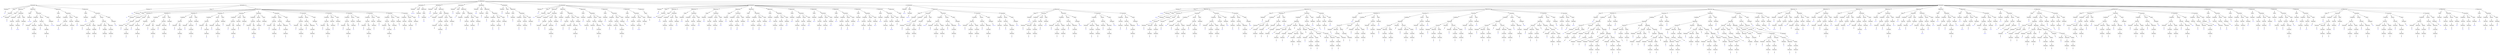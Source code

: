 // THE AST of the PARSED AUTOMATA in DOT FORMAT 
digraph AST{
node[shape=box, fontsize=16, color=gray];

"1643" [label="AI_Definitions", ];
"1643" -> "79";
"79" [label="Automaton", ];
"79" -> "80";
"80" [label="Terminal", ];
"-80" [label="Crazy", shape=none, fontsize=10, fontcolor=blue];
"80" -> "-80";
"79" -> "77";
"77" [label="State", ];
"77" -> "78";
"78" [label="Terminal", ];
"-78" [label="Init", shape=none, fontsize=10, fontcolor=blue];
"78" -> "-78";
"79" -> "21";
"21" [label="Behaviour", ];
"21" -> "10";
"10" [label="State", ];
"10" -> "11";
"11" [label="Terminal", ];
"-11" [label="Init", shape=none, fontsize=10, fontcolor=blue];
"11" -> "-11";
"21" -> "20";
"20" [label="Transition", ];
"20" -> "14";
"14" [label="Condition", ];
"14" -> "12";
"12" [label="FunCall", ];
"12" -> "13";
"13" [label="Terminal", ];
"-13" [label="True", shape=none, fontsize=10, fontcolor=blue];
"13" -> "-13";
"20" -> "17";
"17" [label="Action", ];
"17" -> "15";
"15" [label="FunCall", ];
"15" -> "16";
"16" [label="Terminal", ];
"-16" [label="Kamikaze", shape=none, fontsize=10, fontcolor=blue];
"16" -> "-16";
"20" -> "18";
"18" [label="State", ];
"18" -> "19";
"19" [label="Terminal", ];
"-19" [label="Init", shape=none, fontsize=10, fontcolor=blue];
"19" -> "-19";
"79" -> "39";
"39" [label="Behaviour", ];
"39" -> "22";
"22" [label="State", ];
"22" -> "23";
"23" [label="Terminal", ];
"-23" [label="Unreachable", shape=none, fontsize=10, fontcolor=blue];
"23" -> "-23";
"39" -> "38";
"38" [label="Transition", ];
"38" -> "29";
"29" [label="Condition", ];
"29" -> "27";
"27" [label="FunCall", ];
"27" -> "28";
"28" [label="Terminal", ];
"-28" [label="MyDir", shape=none, fontsize=10, fontcolor=blue];
"28" -> "-28";
"27" -> "26";
"26" [label="Direction", ];
"26" -> "24";
"24" [label="Variable", ];
"24" -> "25";
"25" [label="Terminal", ];
"-25" [label="d", shape=none, fontsize=10, fontcolor=blue];
"25" -> "-25";
"38" -> "35";
"35" [label="Action", ];
"35" -> "33";
"33" [label="FunCall", ];
"33" -> "34";
"34" [label="Terminal", ];
"-34" [label="Move", shape=none, fontsize=10, fontcolor=blue];
"34" -> "-34";
"33" -> "32";
"32" [label="Direction", ];
"32" -> "30";
"30" [label="Variable", ];
"30" -> "31";
"31" [label="Terminal", ];
"-31" [label="d", shape=none, fontsize=10, fontcolor=blue];
"31" -> "-31";
"38" -> "36";
"36" [label="State", ];
"36" -> "37";
"37" [label="Terminal", ];
"-37" [label="Unreachable", shape=none, fontsize=10, fontcolor=blue];
"37" -> "-37";
"79" -> "52";
"52" [label="Behaviour", ];
"52" -> "40";
"40" [label="State", ];
"40" -> "41";
"41" [label="Terminal", ];
"-41" [label="Useless", shape=none, fontsize=10, fontcolor=blue];
"41" -> "-41";
"52" -> "51";
"51" [label="Transition", ];
"51" -> "45";
"45" [label="Condition", ];
"45" -> "43";
"43" [label="FunCall", ];
"43" -> "44";
"44" [label="Terminal", ];
"-44" [label="MyDir", shape=none, fontsize=10, fontcolor=blue];
"44" -> "-44";
"43" -> "42";
"42" [label="Underscore", ];
"51" -> "48";
"48" [label="Action", ];
"48" -> "46";
"46" [label="FunCall", ];
"46" -> "47";
"47" [label="Terminal", ];
"-47" [label="Move", shape=none, fontsize=10, fontcolor=blue];
"47" -> "-47";
"51" -> "49";
"49" [label="State", ];
"49" -> "50";
"50" [label="Terminal", ];
"-50" [label="Useless", shape=none, fontsize=10, fontcolor=blue];
"50" -> "-50";
"79" -> "76";
"76" [label="Behaviour", ];
"76" -> "53";
"53" [label="State", ];
"53" -> "54";
"54" [label="Terminal", ];
"-54" [label="Dummy", shape=none, fontsize=10, fontcolor=blue];
"54" -> "-54";
"76" -> "75";
"75" [label="Transition", ];
"75" -> "63";
"63" [label="Condition", ];
"63" -> "61";
"61" [label="FunCall", ];
"61" -> "62";
"62" [label="Terminal", ];
"-62" [label="Cell", shape=none, fontsize=10, fontcolor=blue];
"62" -> "-62";
"61" -> "57";
"57" [label="Direction", ];
"57" -> "55";
"55" [label="Constant", ];
"55" -> "56";
"56" [label="Terminal", ];
"-56" [label="F", shape=none, fontsize=10, fontcolor=blue];
"56" -> "-56";
"61" -> "60";
"60" [label="Entity", ];
"60" -> "58";
"58" [label="Variable", ];
"58" -> "59";
"59" [label="Terminal", ];
"-59" [label="e", shape=none, fontsize=10, fontcolor=blue];
"59" -> "-59";
"75" -> "72";
"72" [label="Action", ];
"72" -> "70";
"70" [label="FunCall", ];
"70" -> "71";
"71" [label="Terminal", ];
"-71" [label="Hit", shape=none, fontsize=10, fontcolor=blue];
"71" -> "-71";
"70" -> "66";
"66" [label="Entity", ];
"66" -> "64";
"64" [label="Variable", ];
"64" -> "65";
"65" [label="Terminal", ];
"-65" [label="e", shape=none, fontsize=10, fontcolor=blue];
"65" -> "-65";
"70" -> "69";
"69" [label="Direction", ];
"69" -> "67";
"67" [label="Constant", ];
"67" -> "68";
"68" [label="Terminal", ];
"-68" [label="F", shape=none, fontsize=10, fontcolor=blue];
"68" -> "-68";
"75" -> "73";
"73" [label="State", ];
"73" -> "74";
"74" [label="Terminal", ];
"-74" [label="Dummy", shape=none, fontsize=10, fontcolor=blue];
"74" -> "-74";
"1643" -> "257";
"257" [label="Automaton", ];
"257" -> "258";
"258" [label="Terminal", ];
"-258" [label="Player", shape=none, fontsize=10, fontcolor=blue];
"258" -> "-258";
"257" -> "255";
"255" [label="State", ];
"255" -> "256";
"256" [label="Terminal", ];
"-256" [label="Init", shape=none, fontsize=10, fontcolor=blue];
"256" -> "-256";
"257" -> "254";
"254" [label="Behaviour", ];
"254" -> "81";
"81" [label="State", ];
"81" -> "82";
"82" [label="Terminal", ];
"-82" [label="Init", shape=none, fontsize=10, fontcolor=blue];
"82" -> "-82";
"254" -> "97";
"97" [label="Transition", ];
"97" -> "88";
"88" [label="Condition", ];
"88" -> "86";
"86" [label="FunCall", ];
"86" -> "87";
"87" [label="Terminal", ];
"-87" [label="Key", shape=none, fontsize=10, fontcolor=blue];
"87" -> "-87";
"86" -> "83";
"83" [label="Key", ];
"83" -> "84";
"84" [label="Constant", ];
"84" -> "85";
"85" [label="Terminal", ];
"-85" [label="FU", shape=none, fontsize=10, fontcolor=blue];
"85" -> "-85";
"97" -> "94";
"94" [label="Action", ];
"94" -> "92";
"92" [label="FunCall", ];
"92" -> "93";
"93" [label="Terminal", ];
"-93" [label="Move", shape=none, fontsize=10, fontcolor=blue];
"93" -> "-93";
"92" -> "91";
"91" [label="Direction", ];
"91" -> "89";
"89" [label="Constant", ];
"89" -> "90";
"90" [label="Terminal", ];
"-90" [label="N", shape=none, fontsize=10, fontcolor=blue];
"90" -> "-90";
"97" -> "95";
"95" [label="State", ];
"95" -> "96";
"96" [label="Terminal", ];
"-96" [label="Init", shape=none, fontsize=10, fontcolor=blue];
"96" -> "-96";
"254" -> "112";
"112" [label="Transition", ];
"112" -> "103";
"103" [label="Condition", ];
"103" -> "101";
"101" [label="FunCall", ];
"101" -> "102";
"102" [label="Terminal", ];
"-102" [label="Key", shape=none, fontsize=10, fontcolor=blue];
"102" -> "-102";
"101" -> "98";
"98" [label="Key", ];
"98" -> "99";
"99" [label="Constant", ];
"99" -> "100";
"100" [label="Terminal", ];
"-100" [label="FD", shape=none, fontsize=10, fontcolor=blue];
"100" -> "-100";
"112" -> "109";
"109" [label="Action", ];
"109" -> "107";
"107" [label="FunCall", ];
"107" -> "108";
"108" [label="Terminal", ];
"-108" [label="Move", shape=none, fontsize=10, fontcolor=blue];
"108" -> "-108";
"107" -> "106";
"106" [label="Direction", ];
"106" -> "104";
"104" [label="Constant", ];
"104" -> "105";
"105" [label="Terminal", ];
"-105" [label="S", shape=none, fontsize=10, fontcolor=blue];
"105" -> "-105";
"112" -> "110";
"110" [label="State", ];
"110" -> "111";
"111" [label="Terminal", ];
"-111" [label="Init", shape=none, fontsize=10, fontcolor=blue];
"111" -> "-111";
"254" -> "127";
"127" [label="Transition", ];
"127" -> "118";
"118" [label="Condition", ];
"118" -> "116";
"116" [label="FunCall", ];
"116" -> "117";
"117" [label="Terminal", ];
"-117" [label="Key", shape=none, fontsize=10, fontcolor=blue];
"117" -> "-117";
"116" -> "113";
"113" [label="Key", ];
"113" -> "114";
"114" [label="Constant", ];
"114" -> "115";
"115" [label="Terminal", ];
"-115" [label="FL", shape=none, fontsize=10, fontcolor=blue];
"115" -> "-115";
"127" -> "124";
"124" [label="Action", ];
"124" -> "122";
"122" [label="FunCall", ];
"122" -> "123";
"123" [label="Terminal", ];
"-123" [label="Move", shape=none, fontsize=10, fontcolor=blue];
"123" -> "-123";
"122" -> "121";
"121" [label="Direction", ];
"121" -> "119";
"119" [label="Constant", ];
"119" -> "120";
"120" [label="Terminal", ];
"-120" [label="O", shape=none, fontsize=10, fontcolor=blue];
"120" -> "-120";
"127" -> "125";
"125" [label="State", ];
"125" -> "126";
"126" [label="Terminal", ];
"-126" [label="Init", shape=none, fontsize=10, fontcolor=blue];
"126" -> "-126";
"254" -> "142";
"142" [label="Transition", ];
"142" -> "133";
"133" [label="Condition", ];
"133" -> "131";
"131" [label="FunCall", ];
"131" -> "132";
"132" [label="Terminal", ];
"-132" [label="Key", shape=none, fontsize=10, fontcolor=blue];
"132" -> "-132";
"131" -> "128";
"128" [label="Key", ];
"128" -> "129";
"129" [label="Constant", ];
"129" -> "130";
"130" [label="Terminal", ];
"-130" [label="FR", shape=none, fontsize=10, fontcolor=blue];
"130" -> "-130";
"142" -> "139";
"139" [label="Action", ];
"139" -> "137";
"137" [label="FunCall", ];
"137" -> "138";
"138" [label="Terminal", ];
"-138" [label="Move", shape=none, fontsize=10, fontcolor=blue];
"138" -> "-138";
"137" -> "136";
"136" [label="Direction", ];
"136" -> "134";
"134" [label="Constant", ];
"134" -> "135";
"135" [label="Terminal", ];
"-135" [label="E", shape=none, fontsize=10, fontcolor=blue];
"135" -> "-135";
"142" -> "140";
"140" [label="State", ];
"140" -> "141";
"141" [label="Terminal", ];
"-141" [label="Init", shape=none, fontsize=10, fontcolor=blue];
"141" -> "-141";
"254" -> "154";
"154" [label="Transition", ];
"154" -> "148";
"148" [label="Condition", ];
"148" -> "146";
"146" [label="FunCall", ];
"146" -> "147";
"147" [label="Terminal", ];
"-147" [label="Key", shape=none, fontsize=10, fontcolor=blue];
"147" -> "-147";
"146" -> "143";
"143" [label="Key", ];
"143" -> "144";
"144" [label="Constant", ];
"144" -> "145";
"145" [label="Terminal", ];
"-145" [label="SPACE", shape=none, fontsize=10, fontcolor=blue];
"145" -> "-145";
"154" -> "151";
"151" [label="Action", ];
"151" -> "149";
"149" [label="FunCall", ];
"149" -> "150";
"150" [label="Terminal", ];
"-150" [label="Hit", shape=none, fontsize=10, fontcolor=blue];
"150" -> "-150";
"154" -> "152";
"152" [label="State", ];
"152" -> "153";
"153" [label="Terminal", ];
"-153" [label="Init", shape=none, fontsize=10, fontcolor=blue];
"153" -> "-153";
"254" -> "166";
"166" [label="Transition", ];
"166" -> "160";
"160" [label="Condition", ];
"160" -> "158";
"158" [label="FunCall", ];
"158" -> "159";
"159" [label="Terminal", ];
"-159" [label="Key", shape=none, fontsize=10, fontcolor=blue];
"159" -> "-159";
"158" -> "155";
"155" [label="Key", ];
"155" -> "156";
"156" [label="Constant", ];
"156" -> "157";
"157" [label="Terminal", ];
"-157" [label="ENTER", shape=none, fontsize=10, fontcolor=blue];
"157" -> "-157";
"166" -> "163";
"163" [label="Action", ];
"163" -> "161";
"161" [label="FunCall", ];
"161" -> "162";
"162" [label="Terminal", ];
"-162" [label="Jump", shape=none, fontsize=10, fontcolor=blue];
"162" -> "-162";
"166" -> "164";
"164" [label="State", ];
"164" -> "165";
"165" [label="Terminal", ];
"-165" [label="Init", shape=none, fontsize=10, fontcolor=blue];
"165" -> "-165";
"254" -> "181";
"181" [label="Transition", ];
"181" -> "172";
"172" [label="Condition", ];
"172" -> "170";
"170" [label="FunCall", ];
"170" -> "171";
"171" [label="Terminal", ];
"-171" [label="Key", shape=none, fontsize=10, fontcolor=blue];
"171" -> "-171";
"170" -> "167";
"167" [label="Key", ];
"167" -> "168";
"168" [label="Constant", ];
"168" -> "169";
"169" [label="Terminal", ];
"-169" [label="b", shape=none, fontsize=10, fontcolor=blue];
"169" -> "-169";
"181" -> "178";
"178" [label="Action", ];
"178" -> "176";
"176" [label="FunCall", ];
"176" -> "177";
"177" [label="Terminal", ];
"-177" [label="Jump", shape=none, fontsize=10, fontcolor=blue];
"177" -> "-177";
"176" -> "175";
"175" [label="Direction", ];
"175" -> "173";
"173" [label="Constant", ];
"173" -> "174";
"174" [label="Terminal", ];
"-174" [label="B", shape=none, fontsize=10, fontcolor=blue];
"174" -> "-174";
"181" -> "179";
"179" [label="State", ];
"179" -> "180";
"180" [label="Terminal", ];
"-180" [label="Init", shape=none, fontsize=10, fontcolor=blue];
"180" -> "-180";
"254" -> "196";
"196" [label="Transition", ];
"196" -> "187";
"187" [label="Condition", ];
"187" -> "185";
"185" [label="FunCall", ];
"185" -> "186";
"186" [label="Terminal", ];
"-186" [label="Key", shape=none, fontsize=10, fontcolor=blue];
"186" -> "-186";
"185" -> "182";
"182" [label="Key", ];
"182" -> "183";
"183" [label="Constant", ];
"183" -> "184";
"184" [label="Terminal", ];
"-184" [label="f", shape=none, fontsize=10, fontcolor=blue];
"184" -> "-184";
"196" -> "193";
"193" [label="Action", ];
"193" -> "191";
"191" [label="FunCall", ];
"191" -> "192";
"192" [label="Terminal", ];
"-192" [label="Turn", shape=none, fontsize=10, fontcolor=blue];
"192" -> "-192";
"191" -> "190";
"190" [label="Direction", ];
"190" -> "188";
"188" [label="Constant", ];
"188" -> "189";
"189" [label="Terminal", ];
"-189" [label="B", shape=none, fontsize=10, fontcolor=blue];
"189" -> "-189";
"196" -> "194";
"194" [label="State", ];
"194" -> "195";
"195" [label="Terminal", ];
"-195" [label="Init", shape=none, fontsize=10, fontcolor=blue];
"195" -> "-195";
"254" -> "208";
"208" [label="Transition", ];
"208" -> "202";
"202" [label="Condition", ];
"202" -> "200";
"200" [label="FunCall", ];
"200" -> "201";
"201" [label="Terminal", ];
"-201" [label="Key", shape=none, fontsize=10, fontcolor=blue];
"201" -> "-201";
"200" -> "197";
"197" [label="Key", ];
"197" -> "198";
"198" [label="Constant", ];
"198" -> "199";
"199" [label="Terminal", ];
"-199" [label="p", shape=none, fontsize=10, fontcolor=blue];
"199" -> "-199";
"208" -> "205";
"205" [label="Action", ];
"205" -> "203";
"203" [label="FunCall", ];
"203" -> "204";
"204" [label="Terminal", ];
"-204" [label="Pop", shape=none, fontsize=10, fontcolor=blue];
"204" -> "-204";
"208" -> "206";
"206" [label="State", ];
"206" -> "207";
"207" [label="Terminal", ];
"-207" [label="Init", shape=none, fontsize=10, fontcolor=blue];
"207" -> "-207";
"254" -> "220";
"220" [label="Transition", ];
"220" -> "214";
"214" [label="Condition", ];
"214" -> "212";
"212" [label="FunCall", ];
"212" -> "213";
"213" [label="Terminal", ];
"-213" [label="Key", shape=none, fontsize=10, fontcolor=blue];
"213" -> "-213";
"212" -> "209";
"209" [label="Key", ];
"209" -> "210";
"210" [label="Constant", ];
"210" -> "211";
"211" [label="Terminal", ];
"-211" [label="w", shape=none, fontsize=10, fontcolor=blue];
"211" -> "-211";
"220" -> "217";
"217" [label="Action", ];
"217" -> "215";
"215" [label="FunCall", ];
"215" -> "216";
"216" [label="Terminal", ];
"-216" [label="Wizz", shape=none, fontsize=10, fontcolor=blue];
"216" -> "-216";
"220" -> "218";
"218" [label="State", ];
"218" -> "219";
"219" [label="Terminal", ];
"-219" [label="Init", shape=none, fontsize=10, fontcolor=blue];
"219" -> "-219";
"254" -> "232";
"232" [label="Transition", ];
"232" -> "226";
"226" [label="Condition", ];
"226" -> "224";
"224" [label="FunCall", ];
"224" -> "225";
"225" [label="Terminal", ];
"-225" [label="Key", shape=none, fontsize=10, fontcolor=blue];
"225" -> "-225";
"224" -> "221";
"221" [label="Key", ];
"221" -> "222";
"222" [label="Constant", ];
"222" -> "223";
"223" [label="Terminal", ];
"-223" [label="g", shape=none, fontsize=10, fontcolor=blue];
"223" -> "-223";
"232" -> "229";
"229" [label="Action", ];
"229" -> "227";
"227" [label="FunCall", ];
"227" -> "228";
"228" [label="Terminal", ];
"-228" [label="Get", shape=none, fontsize=10, fontcolor=blue];
"228" -> "-228";
"232" -> "230";
"230" [label="State", ];
"230" -> "231";
"231" [label="Terminal", ];
"-231" [label="Init", shape=none, fontsize=10, fontcolor=blue];
"231" -> "-231";
"254" -> "244";
"244" [label="Transition", ];
"244" -> "238";
"238" [label="Condition", ];
"238" -> "236";
"236" [label="FunCall", ];
"236" -> "237";
"237" [label="Terminal", ];
"-237" [label="Key", shape=none, fontsize=10, fontcolor=blue];
"237" -> "-237";
"236" -> "233";
"233" [label="Key", ];
"233" -> "234";
"234" [label="Constant", ];
"234" -> "235";
"235" [label="Terminal", ];
"-235" [label="t", shape=none, fontsize=10, fontcolor=blue];
"235" -> "-235";
"244" -> "241";
"241" [label="Action", ];
"241" -> "239";
"239" [label="FunCall", ];
"239" -> "240";
"240" [label="Terminal", ];
"-240" [label="Throw", shape=none, fontsize=10, fontcolor=blue];
"240" -> "-240";
"244" -> "242";
"242" [label="State", ];
"242" -> "243";
"243" [label="Terminal", ];
"-243" [label="Init", shape=none, fontsize=10, fontcolor=blue];
"243" -> "-243";
"254" -> "253";
"253" [label="Transition", ];
"253" -> "247";
"247" [label="Condition", ];
"247" -> "245";
"245" [label="FunCall", ];
"245" -> "246";
"246" [label="Terminal", ];
"-246" [label="True", shape=none, fontsize=10, fontcolor=blue];
"246" -> "-246";
"253" -> "250";
"250" [label="Action", ];
"250" -> "248";
"248" [label="FunCall", ];
"248" -> "249";
"249" [label="Terminal", ];
"-249" [label="Power", shape=none, fontsize=10, fontcolor=blue];
"249" -> "-249";
"253" -> "251";
"251" [label="State", ];
"251" -> "252";
"252" [label="Terminal", ];
"-252" [label="Init", shape=none, fontsize=10, fontcolor=blue];
"252" -> "-252";
"1643" -> "264";
"264" [label="Automaton", ];
"264" -> "265";
"265" [label="Terminal", ];
"-265" [label="Philosopher", shape=none, fontsize=10, fontcolor=blue];
"265" -> "-265";
"264" -> "262";
"262" [label="State", ];
"262" -> "263";
"263" [label="Terminal", ];
"-263" [label="Think", shape=none, fontsize=10, fontcolor=blue];
"263" -> "-263";
"264" -> "261";
"261" [label="Behaviour", ];
"261" -> "259";
"259" [label="State", ];
"259" -> "260";
"260" [label="Terminal", ];
"-260" [label="Think", shape=none, fontsize=10, fontcolor=blue];
"260" -> "-260";
"1643" -> "282";
"282" [label="Automaton", ];
"282" -> "283";
"283" [label="Terminal", ];
"-283" [label="Blocker", shape=none, fontsize=10, fontcolor=blue];
"283" -> "-283";
"282" -> "280";
"280" [label="State", ];
"280" -> "281";
"281" [label="Terminal", ];
"-281" [label="Init", shape=none, fontsize=10, fontcolor=blue];
"281" -> "-281";
"282" -> "279";
"279" [label="Behaviour", ];
"279" -> "266";
"266" [label="State", ];
"266" -> "267";
"267" [label="Terminal", ];
"-267" [label="Init", shape=none, fontsize=10, fontcolor=blue];
"267" -> "-267";
"279" -> "278";
"278" [label="Transition", ];
"278" -> "272";
"272" [label="Condition", ];
"272" -> "270";
"270" [label="UnaryOp", ];
"270" -> "271";
"271" [label="Terminal", ];
"-271" [label="!", shape=none, fontsize=10, fontcolor=blue];
"271" -> "-271";
"270" -> "268";
"268" [label="FunCall", ];
"268" -> "269";
"269" [label="Terminal", ];
"-269" [label="True", shape=none, fontsize=10, fontcolor=blue];
"269" -> "-269";
"278" -> "275";
"275" [label="Action", ];
"275" -> "273";
"273" [label="FunCall", ];
"273" -> "274";
"274" [label="Terminal", ];
"-274" [label="Power", shape=none, fontsize=10, fontcolor=blue];
"274" -> "-274";
"278" -> "276";
"276" [label="State", ];
"276" -> "277";
"277" [label="Terminal", ];
"-277" [label="Init", shape=none, fontsize=10, fontcolor=blue];
"277" -> "-277";
"1643" -> "298";
"298" [label="Automaton", ];
"298" -> "299";
"299" [label="Terminal", ];
"-299" [label="Mover", shape=none, fontsize=10, fontcolor=blue];
"299" -> "-299";
"298" -> "296";
"296" [label="State", ];
"296" -> "297";
"297" [label="Terminal", ];
"-297" [label="Init", shape=none, fontsize=10, fontcolor=blue];
"297" -> "-297";
"298" -> "295";
"295" [label="Behaviour", ];
"295" -> "284";
"284" [label="State", ];
"284" -> "285";
"285" [label="Terminal", ];
"-285" [label="Init", shape=none, fontsize=10, fontcolor=blue];
"285" -> "-285";
"295" -> "294";
"294" [label="Transition", ];
"294" -> "288";
"288" [label="Condition", ];
"288" -> "286";
"286" [label="FunCall", ];
"286" -> "287";
"287" [label="Terminal", ];
"-287" [label="True", shape=none, fontsize=10, fontcolor=blue];
"287" -> "-287";
"294" -> "291";
"291" [label="Action", ];
"291" -> "289";
"289" [label="FunCall", ];
"289" -> "290";
"290" [label="Terminal", ];
"-290" [label="Move", shape=none, fontsize=10, fontcolor=blue];
"290" -> "-290";
"294" -> "292";
"292" [label="State", ];
"292" -> "293";
"293" [label="Terminal", ];
"-293" [label="Init", shape=none, fontsize=10, fontcolor=blue];
"293" -> "-293";
"1643" -> "314";
"314" [label="Automaton", ];
"314" -> "315";
"315" [label="Terminal", ];
"-315" [label="Popper", shape=none, fontsize=10, fontcolor=blue];
"315" -> "-315";
"314" -> "312";
"312" [label="State", ];
"312" -> "313";
"313" [label="Terminal", ];
"-313" [label="Init", shape=none, fontsize=10, fontcolor=blue];
"313" -> "-313";
"314" -> "311";
"311" [label="Behaviour", ];
"311" -> "300";
"300" [label="State", ];
"300" -> "301";
"301" [label="Terminal", ];
"-301" [label="Init", shape=none, fontsize=10, fontcolor=blue];
"301" -> "-301";
"311" -> "310";
"310" [label="Transition", ];
"310" -> "304";
"304" [label="Condition", ];
"304" -> "302";
"302" [label="FunCall", ];
"302" -> "303";
"303" [label="Terminal", ];
"-303" [label="True", shape=none, fontsize=10, fontcolor=blue];
"303" -> "-303";
"310" -> "307";
"307" [label="Action", ];
"307" -> "305";
"305" [label="FunCall", ];
"305" -> "306";
"306" [label="Terminal", ];
"-306" [label="Pop", shape=none, fontsize=10, fontcolor=blue];
"306" -> "-306";
"310" -> "308";
"308" [label="State", ];
"308" -> "309";
"309" [label="Terminal", ];
"-309" [label="Init", shape=none, fontsize=10, fontcolor=blue];
"309" -> "-309";
"1643" -> "330";
"330" [label="Automaton", ];
"330" -> "331";
"331" [label="Terminal", ];
"-331" [label="Wizzer", shape=none, fontsize=10, fontcolor=blue];
"331" -> "-331";
"330" -> "328";
"328" [label="State", ];
"328" -> "329";
"329" [label="Terminal", ];
"-329" [label="Init", shape=none, fontsize=10, fontcolor=blue];
"329" -> "-329";
"330" -> "327";
"327" [label="Behaviour", ];
"327" -> "316";
"316" [label="State", ];
"316" -> "317";
"317" [label="Terminal", ];
"-317" [label="Init", shape=none, fontsize=10, fontcolor=blue];
"317" -> "-317";
"327" -> "326";
"326" [label="Transition", ];
"326" -> "320";
"320" [label="Condition", ];
"320" -> "318";
"318" [label="FunCall", ];
"318" -> "319";
"319" [label="Terminal", ];
"-319" [label="True", shape=none, fontsize=10, fontcolor=blue];
"319" -> "-319";
"326" -> "323";
"323" [label="Action", ];
"323" -> "321";
"321" [label="FunCall", ];
"321" -> "322";
"322" [label="Terminal", ];
"-322" [label="Wizz", shape=none, fontsize=10, fontcolor=blue];
"322" -> "-322";
"326" -> "324";
"324" [label="State", ];
"324" -> "325";
"325" [label="Terminal", ];
"-325" [label="Init", shape=none, fontsize=10, fontcolor=blue];
"325" -> "-325";
"1643" -> "409";
"409" [label="Automaton", ];
"409" -> "410";
"410" [label="Terminal", ];
"-410" [label="Turner", shape=none, fontsize=10, fontcolor=blue];
"410" -> "-410";
"409" -> "407";
"407" [label="State", ];
"407" -> "408";
"408" [label="Terminal", ];
"-408" [label="Turn_0", shape=none, fontsize=10, fontcolor=blue];
"408" -> "-408";
"409" -> "346";
"346" [label="Behaviour", ];
"346" -> "332";
"332" [label="State", ];
"332" -> "333";
"333" [label="Terminal", ];
"-333" [label="Turn_0", shape=none, fontsize=10, fontcolor=blue];
"333" -> "-333";
"346" -> "345";
"345" [label="Transition", ];
"345" -> "336";
"336" [label="Condition", ];
"336" -> "334";
"334" [label="FunCall", ];
"334" -> "335";
"335" [label="Terminal", ];
"-335" [label="True", shape=none, fontsize=10, fontcolor=blue];
"335" -> "-335";
"345" -> "342";
"342" [label="Action", ];
"342" -> "340";
"340" [label="FunCall", ];
"340" -> "341";
"341" [label="Terminal", ];
"-341" [label="Turn", shape=none, fontsize=10, fontcolor=blue];
"341" -> "-341";
"340" -> "339";
"339" [label="Direction", ];
"339" -> "337";
"337" [label="Constant", ];
"337" -> "338";
"338" [label="Terminal", ];
"-338" [label="R", shape=none, fontsize=10, fontcolor=blue];
"338" -> "-338";
"345" -> "343";
"343" [label="State", ];
"343" -> "344";
"344" [label="Terminal", ];
"-344" [label="Turn_1", shape=none, fontsize=10, fontcolor=blue];
"344" -> "-344";
"409" -> "361";
"361" [label="Behaviour", ];
"361" -> "347";
"347" [label="State", ];
"347" -> "348";
"348" [label="Terminal", ];
"-348" [label="Turn_1", shape=none, fontsize=10, fontcolor=blue];
"348" -> "-348";
"361" -> "360";
"360" [label="Transition", ];
"360" -> "351";
"351" [label="Condition", ];
"351" -> "349";
"349" [label="FunCall", ];
"349" -> "350";
"350" [label="Terminal", ];
"-350" [label="True", shape=none, fontsize=10, fontcolor=blue];
"350" -> "-350";
"360" -> "357";
"357" [label="Action", ];
"357" -> "355";
"355" [label="FunCall", ];
"355" -> "356";
"356" [label="Terminal", ];
"-356" [label="Turn", shape=none, fontsize=10, fontcolor=blue];
"356" -> "-356";
"355" -> "354";
"354" [label="Direction", ];
"354" -> "352";
"352" [label="Constant", ];
"352" -> "353";
"353" [label="Terminal", ];
"-353" [label="R", shape=none, fontsize=10, fontcolor=blue];
"353" -> "-353";
"360" -> "358";
"358" [label="State", ];
"358" -> "359";
"359" [label="Terminal", ];
"-359" [label="Turn_2", shape=none, fontsize=10, fontcolor=blue];
"359" -> "-359";
"409" -> "376";
"376" [label="Behaviour", ];
"376" -> "362";
"362" [label="State", ];
"362" -> "363";
"363" [label="Terminal", ];
"-363" [label="Turn_2", shape=none, fontsize=10, fontcolor=blue];
"363" -> "-363";
"376" -> "375";
"375" [label="Transition", ];
"375" -> "366";
"366" [label="Condition", ];
"366" -> "364";
"364" [label="FunCall", ];
"364" -> "365";
"365" [label="Terminal", ];
"-365" [label="True", shape=none, fontsize=10, fontcolor=blue];
"365" -> "-365";
"375" -> "372";
"372" [label="Action", ];
"372" -> "370";
"370" [label="FunCall", ];
"370" -> "371";
"371" [label="Terminal", ];
"-371" [label="Turn", shape=none, fontsize=10, fontcolor=blue];
"371" -> "-371";
"370" -> "369";
"369" [label="Direction", ];
"369" -> "367";
"367" [label="Constant", ];
"367" -> "368";
"368" [label="Terminal", ];
"-368" [label="R", shape=none, fontsize=10, fontcolor=blue];
"368" -> "-368";
"375" -> "373";
"373" [label="State", ];
"373" -> "374";
"374" [label="Terminal", ];
"-374" [label="Turn_3", shape=none, fontsize=10, fontcolor=blue];
"374" -> "-374";
"409" -> "391";
"391" [label="Behaviour", ];
"391" -> "377";
"377" [label="State", ];
"377" -> "378";
"378" [label="Terminal", ];
"-378" [label="Turn_3", shape=none, fontsize=10, fontcolor=blue];
"378" -> "-378";
"391" -> "390";
"390" [label="Transition", ];
"390" -> "381";
"381" [label="Condition", ];
"381" -> "379";
"379" [label="FunCall", ];
"379" -> "380";
"380" [label="Terminal", ];
"-380" [label="True", shape=none, fontsize=10, fontcolor=blue];
"380" -> "-380";
"390" -> "387";
"387" [label="Action", ];
"387" -> "385";
"385" [label="FunCall", ];
"385" -> "386";
"386" [label="Terminal", ];
"-386" [label="Turn", shape=none, fontsize=10, fontcolor=blue];
"386" -> "-386";
"385" -> "384";
"384" [label="Direction", ];
"384" -> "382";
"382" [label="Constant", ];
"382" -> "383";
"383" [label="Terminal", ];
"-383" [label="R", shape=none, fontsize=10, fontcolor=blue];
"383" -> "-383";
"390" -> "388";
"388" [label="State", ];
"388" -> "389";
"389" [label="Terminal", ];
"-389" [label="Turn_4", shape=none, fontsize=10, fontcolor=blue];
"389" -> "-389";
"409" -> "403";
"403" [label="Behaviour", ];
"403" -> "392";
"392" [label="State", ];
"392" -> "393";
"393" [label="Terminal", ];
"-393" [label="Turn_4", shape=none, fontsize=10, fontcolor=blue];
"393" -> "-393";
"403" -> "402";
"402" [label="Transition", ];
"402" -> "396";
"396" [label="Condition", ];
"396" -> "394";
"394" [label="FunCall", ];
"394" -> "395";
"395" [label="Terminal", ];
"-395" [label="True", shape=none, fontsize=10, fontcolor=blue];
"395" -> "-395";
"402" -> "399";
"399" [label="Action", ];
"399" -> "397";
"397" [label="FunCall", ];
"397" -> "398";
"398" [label="Terminal", ];
"-398" [label="Kamikaze", shape=none, fontsize=10, fontcolor=blue];
"398" -> "-398";
"402" -> "400";
"400" [label="State", ];
"400" -> "401";
"401" [label="Terminal", ];
"-401" [label="", shape=none, fontsize=10, fontcolor=blue];
"401" -> "-401";
"409" -> "406";
"406" [label="Behaviour", ];
"406" -> "404";
"404" [label="State", ];
"404" -> "405";
"405" [label="Terminal", ];
"-405" [label="", shape=none, fontsize=10, fontcolor=blue];
"405" -> "-405";
"1643" -> "548";
"548" [label="Automaton", ];
"548" -> "549";
"549" [label="Terminal", ];
"-549" [label="Master", shape=none, fontsize=10, fontcolor=blue];
"549" -> "-549";
"548" -> "546";
"546" [label="State", ];
"546" -> "547";
"547" [label="Terminal", ];
"-547" [label="Think_0", shape=none, fontsize=10, fontcolor=blue];
"547" -> "-547";
"548" -> "422";
"422" [label="Behaviour", ];
"422" -> "411";
"411" [label="State", ];
"411" -> "412";
"412" [label="Terminal", ];
"-412" [label="Think_0", shape=none, fontsize=10, fontcolor=blue];
"412" -> "-412";
"422" -> "421";
"421" [label="Transition", ];
"421" -> "415";
"415" [label="Condition", ];
"415" -> "413";
"413" [label="FunCall", ];
"413" -> "414";
"414" [label="Terminal", ];
"-414" [label="True", shape=none, fontsize=10, fontcolor=blue];
"414" -> "-414";
"421" -> "418";
"418" [label="Action", ];
"418" -> "416";
"416" [label="FunCall", ];
"416" -> "417";
"417" [label="Terminal", ];
"-417" [label="Power", shape=none, fontsize=10, fontcolor=blue];
"417" -> "-417";
"421" -> "419";
"419" [label="State", ];
"419" -> "420";
"420" [label="Terminal", ];
"-420" [label="Think_1", shape=none, fontsize=10, fontcolor=blue];
"420" -> "-420";
"548" -> "434";
"434" [label="Behaviour", ];
"434" -> "423";
"423" [label="State", ];
"423" -> "424";
"424" [label="Terminal", ];
"-424" [label="Think_1", shape=none, fontsize=10, fontcolor=blue];
"424" -> "-424";
"434" -> "433";
"433" [label="Transition", ];
"433" -> "427";
"427" [label="Condition", ];
"427" -> "425";
"425" [label="FunCall", ];
"425" -> "426";
"426" [label="Terminal", ];
"-426" [label="True", shape=none, fontsize=10, fontcolor=blue];
"426" -> "-426";
"433" -> "430";
"430" [label="Action", ];
"430" -> "428";
"428" [label="FunCall", ];
"428" -> "429";
"429" [label="Terminal", ];
"-429" [label="Power", shape=none, fontsize=10, fontcolor=blue];
"429" -> "-429";
"433" -> "431";
"431" [label="State", ];
"431" -> "432";
"432" [label="Terminal", ];
"-432" [label="Think_2", shape=none, fontsize=10, fontcolor=blue];
"432" -> "-432";
"548" -> "446";
"446" [label="Behaviour", ];
"446" -> "435";
"435" [label="State", ];
"435" -> "436";
"436" [label="Terminal", ];
"-436" [label="Think_2", shape=none, fontsize=10, fontcolor=blue];
"436" -> "-436";
"446" -> "445";
"445" [label="Transition", ];
"445" -> "439";
"439" [label="Condition", ];
"439" -> "437";
"437" [label="FunCall", ];
"437" -> "438";
"438" [label="Terminal", ];
"-438" [label="True", shape=none, fontsize=10, fontcolor=blue];
"438" -> "-438";
"445" -> "442";
"442" [label="Action", ];
"442" -> "440";
"440" [label="FunCall", ];
"440" -> "441";
"441" [label="Terminal", ];
"-441" [label="Power", shape=none, fontsize=10, fontcolor=blue];
"441" -> "-441";
"445" -> "443";
"443" [label="State", ];
"443" -> "444";
"444" [label="Terminal", ];
"-444" [label="Think_3", shape=none, fontsize=10, fontcolor=blue];
"444" -> "-444";
"548" -> "458";
"458" [label="Behaviour", ];
"458" -> "447";
"447" [label="State", ];
"447" -> "448";
"448" [label="Terminal", ];
"-448" [label="Think_3", shape=none, fontsize=10, fontcolor=blue];
"448" -> "-448";
"458" -> "457";
"457" [label="Transition", ];
"457" -> "451";
"451" [label="Condition", ];
"451" -> "449";
"449" [label="FunCall", ];
"449" -> "450";
"450" [label="Terminal", ];
"-450" [label="True", shape=none, fontsize=10, fontcolor=blue];
"450" -> "-450";
"457" -> "454";
"454" [label="Action", ];
"454" -> "452";
"452" [label="FunCall", ];
"452" -> "453";
"453" [label="Terminal", ];
"-453" [label="Power", shape=none, fontsize=10, fontcolor=blue];
"453" -> "-453";
"457" -> "455";
"455" [label="State", ];
"455" -> "456";
"456" [label="Terminal", ];
"-456" [label="Think_4", shape=none, fontsize=10, fontcolor=blue];
"456" -> "-456";
"548" -> "470";
"470" [label="Behaviour", ];
"470" -> "459";
"459" [label="State", ];
"459" -> "460";
"460" [label="Terminal", ];
"-460" [label="Think_4", shape=none, fontsize=10, fontcolor=blue];
"460" -> "-460";
"470" -> "469";
"469" [label="Transition", ];
"469" -> "463";
"463" [label="Condition", ];
"463" -> "461";
"461" [label="FunCall", ];
"461" -> "462";
"462" [label="Terminal", ];
"-462" [label="True", shape=none, fontsize=10, fontcolor=blue];
"462" -> "-462";
"469" -> "466";
"466" [label="Action", ];
"466" -> "464";
"464" [label="FunCall", ];
"464" -> "465";
"465" [label="Terminal", ];
"-465" [label="Power", shape=none, fontsize=10, fontcolor=blue];
"465" -> "-465";
"469" -> "467";
"467" [label="State", ];
"467" -> "468";
"468" [label="Terminal", ];
"-468" [label="Happy_0", shape=none, fontsize=10, fontcolor=blue];
"468" -> "-468";
"548" -> "482";
"482" [label="Behaviour", ];
"482" -> "471";
"471" [label="State", ];
"471" -> "472";
"472" [label="Terminal", ];
"-472" [label="Happy_0", shape=none, fontsize=10, fontcolor=blue];
"472" -> "-472";
"482" -> "481";
"481" [label="Transition", ];
"481" -> "475";
"475" [label="Condition", ];
"475" -> "473";
"473" [label="FunCall", ];
"473" -> "474";
"474" [label="Terminal", ];
"-474" [label="True", shape=none, fontsize=10, fontcolor=blue];
"474" -> "-474";
"481" -> "478";
"478" [label="Action", ];
"478" -> "476";
"476" [label="FunCall", ];
"476" -> "477";
"477" [label="Terminal", ];
"-477" [label="Power", shape=none, fontsize=10, fontcolor=blue];
"477" -> "-477";
"481" -> "479";
"479" [label="State", ];
"479" -> "480";
"480" [label="Terminal", ];
"-480" [label="Happy_1", shape=none, fontsize=10, fontcolor=blue];
"480" -> "-480";
"548" -> "494";
"494" [label="Behaviour", ];
"494" -> "483";
"483" [label="State", ];
"483" -> "484";
"484" [label="Terminal", ];
"-484" [label="Happy_1", shape=none, fontsize=10, fontcolor=blue];
"484" -> "-484";
"494" -> "493";
"493" [label="Transition", ];
"493" -> "487";
"487" [label="Condition", ];
"487" -> "485";
"485" [label="FunCall", ];
"485" -> "486";
"486" [label="Terminal", ];
"-486" [label="True", shape=none, fontsize=10, fontcolor=blue];
"486" -> "-486";
"493" -> "490";
"490" [label="Action", ];
"490" -> "488";
"488" [label="FunCall", ];
"488" -> "489";
"489" [label="Terminal", ];
"-489" [label="Power", shape=none, fontsize=10, fontcolor=blue];
"489" -> "-489";
"493" -> "491";
"491" [label="State", ];
"491" -> "492";
"492" [label="Terminal", ];
"-492" [label="Happy_2", shape=none, fontsize=10, fontcolor=blue];
"492" -> "-492";
"548" -> "506";
"506" [label="Behaviour", ];
"506" -> "495";
"495" [label="State", ];
"495" -> "496";
"496" [label="Terminal", ];
"-496" [label="Happy_2", shape=none, fontsize=10, fontcolor=blue];
"496" -> "-496";
"506" -> "505";
"505" [label="Transition", ];
"505" -> "499";
"499" [label="Condition", ];
"499" -> "497";
"497" [label="FunCall", ];
"497" -> "498";
"498" [label="Terminal", ];
"-498" [label="True", shape=none, fontsize=10, fontcolor=blue];
"498" -> "-498";
"505" -> "502";
"502" [label="Action", ];
"502" -> "500";
"500" [label="FunCall", ];
"500" -> "501";
"501" [label="Terminal", ];
"-501" [label="Power", shape=none, fontsize=10, fontcolor=blue];
"501" -> "-501";
"505" -> "503";
"503" [label="State", ];
"503" -> "504";
"504" [label="Terminal", ];
"-504" [label="Happy_3", shape=none, fontsize=10, fontcolor=blue];
"504" -> "-504";
"548" -> "518";
"518" [label="Behaviour", ];
"518" -> "507";
"507" [label="State", ];
"507" -> "508";
"508" [label="Terminal", ];
"-508" [label="Happy_3", shape=none, fontsize=10, fontcolor=blue];
"508" -> "-508";
"518" -> "517";
"517" [label="Transition", ];
"517" -> "511";
"511" [label="Condition", ];
"511" -> "509";
"509" [label="FunCall", ];
"509" -> "510";
"510" [label="Terminal", ];
"-510" [label="True", shape=none, fontsize=10, fontcolor=blue];
"510" -> "-510";
"517" -> "514";
"514" [label="Action", ];
"514" -> "512";
"512" [label="FunCall", ];
"512" -> "513";
"513" [label="Terminal", ];
"-513" [label="Power", shape=none, fontsize=10, fontcolor=blue];
"513" -> "-513";
"517" -> "515";
"515" [label="State", ];
"515" -> "516";
"516" [label="Terminal", ];
"-516" [label="Happy_4", shape=none, fontsize=10, fontcolor=blue];
"516" -> "-516";
"548" -> "530";
"530" [label="Behaviour", ];
"530" -> "519";
"519" [label="State", ];
"519" -> "520";
"520" [label="Terminal", ];
"-520" [label="Happy_4", shape=none, fontsize=10, fontcolor=blue];
"520" -> "-520";
"530" -> "529";
"529" [label="Transition", ];
"529" -> "523";
"523" [label="Condition", ];
"523" -> "521";
"521" [label="FunCall", ];
"521" -> "522";
"522" [label="Terminal", ];
"-522" [label="True", shape=none, fontsize=10, fontcolor=blue];
"522" -> "-522";
"529" -> "526";
"526" [label="Action", ];
"526" -> "524";
"524" [label="FunCall", ];
"524" -> "525";
"525" [label="Terminal", ];
"-525" [label="Power", shape=none, fontsize=10, fontcolor=blue];
"525" -> "-525";
"529" -> "527";
"527" [label="State", ];
"527" -> "528";
"528" [label="Terminal", ];
"-528" [label="Happy_5", shape=none, fontsize=10, fontcolor=blue];
"528" -> "-528";
"548" -> "542";
"542" [label="Behaviour", ];
"542" -> "531";
"531" [label="State", ];
"531" -> "532";
"532" [label="Terminal", ];
"-532" [label="Happy_5", shape=none, fontsize=10, fontcolor=blue];
"532" -> "-532";
"542" -> "541";
"541" [label="Transition", ];
"541" -> "535";
"535" [label="Condition", ];
"535" -> "533";
"533" [label="FunCall", ];
"533" -> "534";
"534" [label="Terminal", ];
"-534" [label="True", shape=none, fontsize=10, fontcolor=blue];
"534" -> "-534";
"541" -> "538";
"538" [label="Action", ];
"538" -> "536";
"536" [label="FunCall", ];
"536" -> "537";
"537" [label="Terminal", ];
"-537" [label="Kamikaze", shape=none, fontsize=10, fontcolor=blue];
"537" -> "-537";
"541" -> "539";
"539" [label="State", ];
"539" -> "540";
"540" [label="Terminal", ];
"-540" [label="X", shape=none, fontsize=10, fontcolor=blue];
"540" -> "-540";
"548" -> "545";
"545" [label="Behaviour", ];
"545" -> "543";
"543" [label="State", ];
"543" -> "544";
"544" [label="Terminal", ];
"-544" [label="X", shape=none, fontsize=10, fontcolor=blue];
"544" -> "-544";
"1643" -> "684";
"684" [label="Automaton", ];
"684" -> "685";
"685" [label="Terminal", ];
"-685" [label="Explorer", shape=none, fontsize=10, fontcolor=blue];
"685" -> "-685";
"684" -> "682";
"682" [label="State", ];
"682" -> "683";
"683" [label="Terminal", ];
"-683" [label="Explore_R", shape=none, fontsize=10, fontcolor=blue];
"683" -> "-683";
"684" -> "615";
"615" [label="Behaviour", ];
"615" -> "550";
"550" [label="State", ];
"550" -> "551";
"551" [label="Terminal", ];
"-551" [label="Explore_R", shape=none, fontsize=10, fontcolor=blue];
"551" -> "-551";
"615" -> "566";
"566" [label="Transition", ];
"566" -> "560";
"560" [label="Condition", ];
"560" -> "558";
"558" [label="FunCall", ];
"558" -> "559";
"559" [label="Terminal", ];
"-559" [label="Cell", shape=none, fontsize=10, fontcolor=blue];
"559" -> "-559";
"558" -> "554";
"554" [label="Direction", ];
"554" -> "552";
"552" [label="Constant", ];
"552" -> "553";
"553" [label="Terminal", ];
"-553" [label="F", shape=none, fontsize=10, fontcolor=blue];
"553" -> "-553";
"558" -> "557";
"557" [label="Entity", ];
"557" -> "555";
"555" [label="Constant", ];
"555" -> "556";
"556" [label="Terminal", ];
"-556" [label="V", shape=none, fontsize=10, fontcolor=blue];
"556" -> "-556";
"566" -> "563";
"563" [label="Action", ];
"563" -> "561";
"561" [label="FunCall", ];
"561" -> "562";
"562" [label="Terminal", ];
"-562" [label="Move", shape=none, fontsize=10, fontcolor=blue];
"562" -> "-562";
"566" -> "564";
"564" [label="State", ];
"564" -> "565";
"565" [label="Terminal", ];
"-565" [label="Explore_R", shape=none, fontsize=10, fontcolor=blue];
"565" -> "-565";
"615" -> "584";
"584" [label="Transition", ];
"584" -> "575";
"575" [label="Condition", ];
"575" -> "573";
"573" [label="FunCall", ];
"573" -> "574";
"574" [label="Terminal", ];
"-574" [label="Cell", shape=none, fontsize=10, fontcolor=blue];
"574" -> "-574";
"573" -> "569";
"569" [label="Direction", ];
"569" -> "567";
"567" [label="Constant", ];
"567" -> "568";
"568" [label="Terminal", ];
"-568" [label="R", shape=none, fontsize=10, fontcolor=blue];
"568" -> "-568";
"573" -> "572";
"572" [label="Entity", ];
"572" -> "570";
"570" [label="Constant", ];
"570" -> "571";
"571" [label="Terminal", ];
"-571" [label="V", shape=none, fontsize=10, fontcolor=blue];
"571" -> "-571";
"584" -> "581";
"581" [label="Action", ];
"581" -> "579";
"579" [label="FunCall", ];
"579" -> "580";
"580" [label="Terminal", ];
"-580" [label="Turn", shape=none, fontsize=10, fontcolor=blue];
"580" -> "-580";
"579" -> "578";
"578" [label="Direction", ];
"578" -> "576";
"576" [label="Constant", ];
"576" -> "577";
"577" [label="Terminal", ];
"-577" [label="R", shape=none, fontsize=10, fontcolor=blue];
"577" -> "-577";
"584" -> "582";
"582" [label="State", ];
"582" -> "583";
"583" [label="Terminal", ];
"-583" [label="Explore_R", shape=none, fontsize=10, fontcolor=blue];
"583" -> "-583";
"615" -> "602";
"602" [label="Transition", ];
"602" -> "593";
"593" [label="Condition", ];
"593" -> "591";
"591" [label="FunCall", ];
"591" -> "592";
"592" [label="Terminal", ];
"-592" [label="Cell", shape=none, fontsize=10, fontcolor=blue];
"592" -> "-592";
"591" -> "587";
"587" [label="Direction", ];
"587" -> "585";
"585" [label="Constant", ];
"585" -> "586";
"586" [label="Terminal", ];
"-586" [label="L", shape=none, fontsize=10, fontcolor=blue];
"586" -> "-586";
"591" -> "590";
"590" [label="Entity", ];
"590" -> "588";
"588" [label="Constant", ];
"588" -> "589";
"589" [label="Terminal", ];
"-589" [label="V", shape=none, fontsize=10, fontcolor=blue];
"589" -> "-589";
"602" -> "599";
"599" [label="Action", ];
"599" -> "597";
"597" [label="FunCall", ];
"597" -> "598";
"598" [label="Terminal", ];
"-598" [label="Turn", shape=none, fontsize=10, fontcolor=blue];
"598" -> "-598";
"597" -> "596";
"596" [label="Direction", ];
"596" -> "594";
"594" [label="Constant", ];
"594" -> "595";
"595" [label="Terminal", ];
"-595" [label="L", shape=none, fontsize=10, fontcolor=blue];
"595" -> "-595";
"602" -> "600";
"600" [label="State", ];
"600" -> "601";
"601" [label="Terminal", ];
"-601" [label="Explore_R", shape=none, fontsize=10, fontcolor=blue];
"601" -> "-601";
"615" -> "614";
"614" [label="Transition", ];
"614" -> "605";
"605" [label="Condition", ];
"605" -> "603";
"603" [label="FunCall", ];
"603" -> "604";
"604" [label="Terminal", ];
"-604" [label="True", shape=none, fontsize=10, fontcolor=blue];
"604" -> "-604";
"614" -> "611";
"611" [label="Action", ];
"611" -> "609";
"609" [label="FunCall", ];
"609" -> "610";
"610" [label="Terminal", ];
"-610" [label="Turn", shape=none, fontsize=10, fontcolor=blue];
"610" -> "-610";
"609" -> "608";
"608" [label="Direction", ];
"608" -> "606";
"606" [label="Constant", ];
"606" -> "607";
"607" [label="Terminal", ];
"-607" [label="B", shape=none, fontsize=10, fontcolor=blue];
"607" -> "-607";
"614" -> "612";
"612" [label="State", ];
"612" -> "613";
"613" [label="Terminal", ];
"-613" [label="Explore_L", shape=none, fontsize=10, fontcolor=blue];
"613" -> "-613";
"684" -> "681";
"681" [label="Behaviour", ];
"681" -> "616";
"616" [label="State", ];
"616" -> "617";
"617" [label="Terminal", ];
"-617" [label="Explore_L", shape=none, fontsize=10, fontcolor=blue];
"617" -> "-617";
"681" -> "632";
"632" [label="Transition", ];
"632" -> "626";
"626" [label="Condition", ];
"626" -> "624";
"624" [label="FunCall", ];
"624" -> "625";
"625" [label="Terminal", ];
"-625" [label="Cell", shape=none, fontsize=10, fontcolor=blue];
"625" -> "-625";
"624" -> "620";
"620" [label="Direction", ];
"620" -> "618";
"618" [label="Constant", ];
"618" -> "619";
"619" [label="Terminal", ];
"-619" [label="F", shape=none, fontsize=10, fontcolor=blue];
"619" -> "-619";
"624" -> "623";
"623" [label="Entity", ];
"623" -> "621";
"621" [label="Constant", ];
"621" -> "622";
"622" [label="Terminal", ];
"-622" [label="V", shape=none, fontsize=10, fontcolor=blue];
"622" -> "-622";
"632" -> "629";
"629" [label="Action", ];
"629" -> "627";
"627" [label="FunCall", ];
"627" -> "628";
"628" [label="Terminal", ];
"-628" [label="Move", shape=none, fontsize=10, fontcolor=blue];
"628" -> "-628";
"632" -> "630";
"630" [label="State", ];
"630" -> "631";
"631" [label="Terminal", ];
"-631" [label="Explore_L", shape=none, fontsize=10, fontcolor=blue];
"631" -> "-631";
"681" -> "650";
"650" [label="Transition", ];
"650" -> "641";
"641" [label="Condition", ];
"641" -> "639";
"639" [label="FunCall", ];
"639" -> "640";
"640" [label="Terminal", ];
"-640" [label="Cell", shape=none, fontsize=10, fontcolor=blue];
"640" -> "-640";
"639" -> "635";
"635" [label="Direction", ];
"635" -> "633";
"633" [label="Constant", ];
"633" -> "634";
"634" [label="Terminal", ];
"-634" [label="L", shape=none, fontsize=10, fontcolor=blue];
"634" -> "-634";
"639" -> "638";
"638" [label="Entity", ];
"638" -> "636";
"636" [label="Constant", ];
"636" -> "637";
"637" [label="Terminal", ];
"-637" [label="V", shape=none, fontsize=10, fontcolor=blue];
"637" -> "-637";
"650" -> "647";
"647" [label="Action", ];
"647" -> "645";
"645" [label="FunCall", ];
"645" -> "646";
"646" [label="Terminal", ];
"-646" [label="Turn", shape=none, fontsize=10, fontcolor=blue];
"646" -> "-646";
"645" -> "644";
"644" [label="Direction", ];
"644" -> "642";
"642" [label="Constant", ];
"642" -> "643";
"643" [label="Terminal", ];
"-643" [label="L", shape=none, fontsize=10, fontcolor=blue];
"643" -> "-643";
"650" -> "648";
"648" [label="State", ];
"648" -> "649";
"649" [label="Terminal", ];
"-649" [label="Explore_L", shape=none, fontsize=10, fontcolor=blue];
"649" -> "-649";
"681" -> "668";
"668" [label="Transition", ];
"668" -> "659";
"659" [label="Condition", ];
"659" -> "657";
"657" [label="FunCall", ];
"657" -> "658";
"658" [label="Terminal", ];
"-658" [label="Cell", shape=none, fontsize=10, fontcolor=blue];
"658" -> "-658";
"657" -> "653";
"653" [label="Direction", ];
"653" -> "651";
"651" [label="Constant", ];
"651" -> "652";
"652" [label="Terminal", ];
"-652" [label="R", shape=none, fontsize=10, fontcolor=blue];
"652" -> "-652";
"657" -> "656";
"656" [label="Entity", ];
"656" -> "654";
"654" [label="Constant", ];
"654" -> "655";
"655" [label="Terminal", ];
"-655" [label="V", shape=none, fontsize=10, fontcolor=blue];
"655" -> "-655";
"668" -> "665";
"665" [label="Action", ];
"665" -> "663";
"663" [label="FunCall", ];
"663" -> "664";
"664" [label="Terminal", ];
"-664" [label="Turn", shape=none, fontsize=10, fontcolor=blue];
"664" -> "-664";
"663" -> "662";
"662" [label="Direction", ];
"662" -> "660";
"660" [label="Constant", ];
"660" -> "661";
"661" [label="Terminal", ];
"-661" [label="R", shape=none, fontsize=10, fontcolor=blue];
"661" -> "-661";
"668" -> "666";
"666" [label="State", ];
"666" -> "667";
"667" [label="Terminal", ];
"-667" [label="Explore_L", shape=none, fontsize=10, fontcolor=blue];
"667" -> "-667";
"681" -> "680";
"680" [label="Transition", ];
"680" -> "671";
"671" [label="Condition", ];
"671" -> "669";
"669" [label="FunCall", ];
"669" -> "670";
"670" [label="Terminal", ];
"-670" [label="True", shape=none, fontsize=10, fontcolor=blue];
"670" -> "-670";
"680" -> "677";
"677" [label="Action", ];
"677" -> "675";
"675" [label="FunCall", ];
"675" -> "676";
"676" [label="Terminal", ];
"-676" [label="Turn", shape=none, fontsize=10, fontcolor=blue];
"676" -> "-676";
"675" -> "674";
"674" [label="Direction", ];
"674" -> "672";
"672" [label="Constant", ];
"672" -> "673";
"673" [label="Terminal", ];
"-673" [label="B", shape=none, fontsize=10, fontcolor=blue];
"673" -> "-673";
"680" -> "678";
"678" [label="State", ];
"678" -> "679";
"679" [label="Terminal", ];
"-679" [label="Explore_R", shape=none, fontsize=10, fontcolor=blue];
"679" -> "-679";
"1643" -> "1641";
"1641" [label="Automaton", ];
"1641" -> "1642";
"1642" [label="Terminal", ];
"-1642" [label="SuperHero", shape=none, fontsize=10, fontcolor=blue];
"1642" -> "-1642";
"1641" -> "1639";
"1639" [label="State", ];
"1639" -> "1640";
"1640" [label="Terminal", ];
"-1640" [label="Explore", shape=none, fontsize=10, fontcolor=blue];
"1640" -> "-1640";
"1641" -> "748";
"748" [label="Behaviour", ];
"748" -> "686";
"686" [label="State", ];
"686" -> "687";
"687" [label="Terminal", ];
"-687" [label="Explore", shape=none, fontsize=10, fontcolor=blue];
"687" -> "-687";
"748" -> "702";
"702" [label="Transition", ];
"702" -> "696";
"696" [label="Condition", ];
"696" -> "694";
"694" [label="FunCall", ];
"694" -> "695";
"695" [label="Terminal", ];
"-695" [label="Cell", shape=none, fontsize=10, fontcolor=blue];
"695" -> "-695";
"694" -> "690";
"690" [label="Direction", ];
"690" -> "688";
"688" [label="Constant", ];
"688" -> "689";
"689" [label="Terminal", ];
"-689" [label="F", shape=none, fontsize=10, fontcolor=blue];
"689" -> "-689";
"694" -> "693";
"693" [label="Entity", ];
"693" -> "691";
"691" [label="Constant", ];
"691" -> "692";
"692" [label="Terminal", ];
"-692" [label="P", shape=none, fontsize=10, fontcolor=blue];
"692" -> "-692";
"702" -> "699";
"699" [label="Action", ];
"699" -> "697";
"697" [label="FunCall", ];
"697" -> "698";
"698" [label="Terminal", ];
"-698" [label="Pick", shape=none, fontsize=10, fontcolor=blue];
"698" -> "-698";
"702" -> "700";
"700" [label="State", ];
"700" -> "701";
"701" [label="Terminal", ];
"-701" [label="Happy", shape=none, fontsize=10, fontcolor=blue];
"701" -> "-701";
"748" -> "720";
"720" [label="Transition", ];
"720" -> "711";
"711" [label="Condition", ];
"711" -> "709";
"709" [label="FunCall", ];
"709" -> "710";
"710" [label="Terminal", ];
"-710" [label="Cell", shape=none, fontsize=10, fontcolor=blue];
"710" -> "-710";
"709" -> "705";
"705" [label="Direction", ];
"705" -> "703";
"703" [label="Constant", ];
"703" -> "704";
"704" [label="Terminal", ];
"-704" [label="F", shape=none, fontsize=10, fontcolor=blue];
"704" -> "-704";
"709" -> "708";
"708" [label="Entity", ];
"708" -> "706";
"706" [label="Constant", ];
"706" -> "707";
"707" [label="Terminal", ];
"-707" [label="V", shape=none, fontsize=10, fontcolor=blue];
"707" -> "-707";
"720" -> "717";
"717" [label="Action", ];
"717" -> "715";
"715" [label="FunCall", ];
"715" -> "716";
"716" [label="Terminal", ];
"-716" [label="Move", shape=none, fontsize=10, fontcolor=blue];
"716" -> "-716";
"715" -> "714";
"714" [label="Direction", ];
"714" -> "712";
"712" [label="Constant", ];
"712" -> "713";
"713" [label="Terminal", ];
"-713" [label="F", shape=none, fontsize=10, fontcolor=blue];
"713" -> "-713";
"720" -> "718";
"718" [label="State", ];
"718" -> "719";
"719" [label="Terminal", ];
"-719" [label="Run", shape=none, fontsize=10, fontcolor=blue];
"719" -> "-719";
"748" -> "735";
"735" [label="Transition", ];
"735" -> "729";
"729" [label="Condition", ];
"729" -> "727";
"727" [label="FunCall", ];
"727" -> "728";
"728" [label="Terminal", ];
"-728" [label="Cell", shape=none, fontsize=10, fontcolor=blue];
"728" -> "-728";
"727" -> "723";
"723" [label="Direction", ];
"723" -> "721";
"721" [label="Constant", ];
"721" -> "722";
"722" [label="Terminal", ];
"-722" [label="F", shape=none, fontsize=10, fontcolor=blue];
"722" -> "-722";
"727" -> "726";
"726" [label="Entity", ];
"726" -> "724";
"724" [label="Constant", ];
"724" -> "725";
"725" [label="Terminal", ];
"-725" [label="J", shape=none, fontsize=10, fontcolor=blue];
"725" -> "-725";
"735" -> "732";
"732" [label="Action", ];
"732" -> "730";
"730" [label="FunCall", ];
"730" -> "731";
"731" [label="Terminal", ];
"-731" [label="Jump", shape=none, fontsize=10, fontcolor=blue];
"731" -> "-731";
"735" -> "733";
"733" [label="State", ];
"733" -> "734";
"734" [label="Terminal", ];
"-734" [label="Explore", shape=none, fontsize=10, fontcolor=blue];
"734" -> "-734";
"748" -> "747";
"747" [label="Transition", ];
"747" -> "738";
"738" [label="Condition", ];
"738" -> "736";
"736" [label="FunCall", ];
"736" -> "737";
"737" [label="Terminal", ];
"-737" [label="True", shape=none, fontsize=10, fontcolor=blue];
"737" -> "-737";
"747" -> "744";
"744" [label="Action", ];
"744" -> "742";
"742" [label="FunCall", ];
"742" -> "743";
"743" [label="Terminal", ];
"-743" [label="Turn", shape=none, fontsize=10, fontcolor=blue];
"743" -> "-743";
"742" -> "741";
"741" [label="Direction", ];
"741" -> "739";
"739" [label="Constant", ];
"739" -> "740";
"740" [label="Terminal", ];
"-740" [label="L", shape=none, fontsize=10, fontcolor=blue];
"740" -> "-740";
"747" -> "745";
"745" [label="State", ];
"745" -> "746";
"746" [label="Terminal", ];
"-746" [label="Explore", shape=none, fontsize=10, fontcolor=blue];
"746" -> "-746";
"1641" -> "823";
"823" [label="Behaviour", ];
"823" -> "749";
"749" [label="State", ];
"749" -> "750";
"750" [label="Terminal", ];
"-750" [label="Run", shape=none, fontsize=10, fontcolor=blue];
"750" -> "-750";
"823" -> "768";
"768" [label="Transition", ];
"768" -> "759";
"759" [label="Condition", ];
"759" -> "757";
"757" [label="FunCall", ];
"757" -> "758";
"758" [label="Terminal", ];
"-758" [label="Cell", shape=none, fontsize=10, fontcolor=blue];
"758" -> "-758";
"757" -> "753";
"753" [label="Direction", ];
"753" -> "751";
"751" [label="Constant", ];
"751" -> "752";
"752" [label="Terminal", ];
"-752" [label="F", shape=none, fontsize=10, fontcolor=blue];
"752" -> "-752";
"757" -> "756";
"756" [label="Entity", ];
"756" -> "754";
"754" [label="Constant", ];
"754" -> "755";
"755" [label="Terminal", ];
"-755" [label="V", shape=none, fontsize=10, fontcolor=blue];
"755" -> "-755";
"768" -> "765";
"765" [label="Action", ];
"765" -> "763";
"763" [label="FunCall", ];
"763" -> "764";
"764" [label="Terminal", ];
"-764" [label="Move", shape=none, fontsize=10, fontcolor=blue];
"764" -> "-764";
"763" -> "762";
"762" [label="Direction", ];
"762" -> "760";
"760" [label="Constant", ];
"760" -> "761";
"761" [label="Terminal", ];
"-761" [label="F", shape=none, fontsize=10, fontcolor=blue];
"761" -> "-761";
"768" -> "766";
"766" [label="State", ];
"766" -> "767";
"767" [label="Terminal", ];
"-767" [label="Explore", shape=none, fontsize=10, fontcolor=blue];
"767" -> "-767";
"823" -> "813";
"813" [label="Transition", ];
"813" -> "807";
"807" [label="Condition", ];
"807" -> "805";
"805" [label="BinaryOp", ];
"805" -> "775";
"775" [label="FunCall", ];
"775" -> "776";
"776" [label="Terminal", ];
"-776" [label="Cell", shape=none, fontsize=10, fontcolor=blue];
"776" -> "-776";
"775" -> "771";
"771" [label="Direction", ];
"771" -> "769";
"769" [label="Constant", ];
"769" -> "770";
"770" [label="Terminal", ];
"-770" [label="F", shape=none, fontsize=10, fontcolor=blue];
"770" -> "-770";
"775" -> "774";
"774" [label="Entity", ];
"774" -> "772";
"772" [label="Constant", ];
"772" -> "773";
"773" [label="Terminal", ];
"-773" [label="A", shape=none, fontsize=10, fontcolor=blue];
"773" -> "-773";
"805" -> "806";
"806" [label="Terminal", ];
"-806" [label="/", shape=none, fontsize=10, fontcolor=blue];
"806" -> "-806";
"805" -> "803";
"803" [label="BinaryOp", ];
"803" -> "783";
"783" [label="FunCall", ];
"783" -> "784";
"784" [label="Terminal", ];
"-784" [label="Cell", shape=none, fontsize=10, fontcolor=blue];
"784" -> "-784";
"783" -> "779";
"779" [label="Direction", ];
"779" -> "777";
"777" [label="Constant", ];
"777" -> "778";
"778" [label="Terminal", ];
"-778" [label="B", shape=none, fontsize=10, fontcolor=blue];
"778" -> "-778";
"783" -> "782";
"782" [label="Entity", ];
"782" -> "780";
"780" [label="Constant", ];
"780" -> "781";
"781" [label="Terminal", ];
"-781" [label="A", shape=none, fontsize=10, fontcolor=blue];
"781" -> "-781";
"803" -> "804";
"804" [label="Terminal", ];
"-804" [label="/", shape=none, fontsize=10, fontcolor=blue];
"804" -> "-804";
"803" -> "801";
"801" [label="BinaryOp", ];
"801" -> "791";
"791" [label="FunCall", ];
"791" -> "792";
"792" [label="Terminal", ];
"-792" [label="Cell", shape=none, fontsize=10, fontcolor=blue];
"792" -> "-792";
"791" -> "787";
"787" [label="Direction", ];
"787" -> "785";
"785" [label="Constant", ];
"785" -> "786";
"786" [label="Terminal", ];
"-786" [label="L", shape=none, fontsize=10, fontcolor=blue];
"786" -> "-786";
"791" -> "790";
"790" [label="Entity", ];
"790" -> "788";
"788" [label="Constant", ];
"788" -> "789";
"789" [label="Terminal", ];
"-789" [label="A", shape=none, fontsize=10, fontcolor=blue];
"789" -> "-789";
"801" -> "802";
"802" [label="Terminal", ];
"-802" [label="/", shape=none, fontsize=10, fontcolor=blue];
"802" -> "-802";
"801" -> "799";
"799" [label="FunCall", ];
"799" -> "800";
"800" [label="Terminal", ];
"-800" [label="Cell", shape=none, fontsize=10, fontcolor=blue];
"800" -> "-800";
"799" -> "795";
"795" [label="Direction", ];
"795" -> "793";
"793" [label="Constant", ];
"793" -> "794";
"794" [label="Terminal", ];
"-794" [label="R", shape=none, fontsize=10, fontcolor=blue];
"794" -> "-794";
"799" -> "798";
"798" [label="Entity", ];
"798" -> "796";
"796" [label="Constant", ];
"796" -> "797";
"797" [label="Terminal", ];
"-797" [label="A", shape=none, fontsize=10, fontcolor=blue];
"797" -> "-797";
"813" -> "810";
"810" [label="Action", ];
"810" -> "808";
"808" [label="FunCall", ];
"808" -> "809";
"809" [label="Terminal", ];
"-809" [label="Wizz", shape=none, fontsize=10, fontcolor=blue];
"809" -> "-809";
"813" -> "811";
"811" [label="State", ];
"811" -> "812";
"812" [label="Terminal", ];
"-812" [label="Escape", shape=none, fontsize=10, fontcolor=blue];
"812" -> "-812";
"823" -> "822";
"822" [label="Transition", ];
"822" -> "816";
"816" [label="Condition", ];
"816" -> "814";
"814" [label="FunCall", ];
"814" -> "815";
"815" [label="Terminal", ];
"-815" [label="True", shape=none, fontsize=10, fontcolor=blue];
"815" -> "-815";
"822" -> "819";
"819" [label="Action", ];
"819" -> "817";
"817" [label="FunCall", ];
"817" -> "818";
"818" [label="Terminal", ];
"-818" [label="Pop", shape=none, fontsize=10, fontcolor=blue];
"818" -> "-818";
"822" -> "820";
"820" [label="State", ];
"820" -> "821";
"821" [label="Terminal", ];
"-821" [label="Explore", shape=none, fontsize=10, fontcolor=blue];
"821" -> "-821";
"1641" -> "974";
"974" [label="Behaviour", ];
"974" -> "824";
"824" [label="State", ];
"824" -> "825";
"825" [label="Terminal", ];
"-825" [label="Escape", shape=none, fontsize=10, fontcolor=blue];
"825" -> "-825";
"974" -> "853";
"853" [label="Transition", ];
"853" -> "844";
"844" [label="Condition", ];
"844" -> "842";
"842" [label="BinaryOp", ];
"842" -> "832";
"832" [label="FunCall", ];
"832" -> "833";
"833" [label="Terminal", ];
"-833" [label="Cell", shape=none, fontsize=10, fontcolor=blue];
"833" -> "-833";
"832" -> "828";
"828" [label="Direction", ];
"828" -> "826";
"826" [label="Constant", ];
"826" -> "827";
"827" [label="Terminal", ];
"-827" [label="F", shape=none, fontsize=10, fontcolor=blue];
"827" -> "-827";
"832" -> "831";
"831" [label="Entity", ];
"831" -> "829";
"829" [label="Constant", ];
"829" -> "830";
"830" [label="Terminal", ];
"-830" [label="A", shape=none, fontsize=10, fontcolor=blue];
"830" -> "-830";
"842" -> "843";
"843" [label="Terminal", ];
"-843" [label="&", shape=none, fontsize=10, fontcolor=blue];
"843" -> "-843";
"842" -> "840";
"840" [label="FunCall", ];
"840" -> "841";
"841" [label="Terminal", ];
"-841" [label="Cell", shape=none, fontsize=10, fontcolor=blue];
"841" -> "-841";
"840" -> "836";
"836" [label="Direction", ];
"836" -> "834";
"834" [label="Constant", ];
"834" -> "835";
"835" [label="Terminal", ];
"-835" [label="B", shape=none, fontsize=10, fontcolor=blue];
"835" -> "-835";
"840" -> "839";
"839" [label="Entity", ];
"839" -> "837";
"837" [label="Constant", ];
"837" -> "838";
"838" [label="Terminal", ];
"-838" [label="V", shape=none, fontsize=10, fontcolor=blue];
"838" -> "-838";
"853" -> "850";
"850" [label="Action", ];
"850" -> "848";
"848" [label="FunCall", ];
"848" -> "849";
"849" [label="Terminal", ];
"-849" [label="Move", shape=none, fontsize=10, fontcolor=blue];
"849" -> "-849";
"848" -> "847";
"847" [label="Direction", ];
"847" -> "845";
"845" [label="Constant", ];
"845" -> "846";
"846" [label="Terminal", ];
"-846" [label="B", shape=none, fontsize=10, fontcolor=blue];
"846" -> "-846";
"853" -> "851";
"851" [label="State", ];
"851" -> "852";
"852" [label="Terminal", ];
"-852" [label="Escape", shape=none, fontsize=10, fontcolor=blue];
"852" -> "-852";
"974" -> "881";
"881" [label="Transition", ];
"881" -> "872";
"872" [label="Condition", ];
"872" -> "870";
"870" [label="BinaryOp", ];
"870" -> "860";
"860" [label="FunCall", ];
"860" -> "861";
"861" [label="Terminal", ];
"-861" [label="Cell", shape=none, fontsize=10, fontcolor=blue];
"861" -> "-861";
"860" -> "856";
"856" [label="Direction", ];
"856" -> "854";
"854" [label="Constant", ];
"854" -> "855";
"855" [label="Terminal", ];
"-855" [label="B", shape=none, fontsize=10, fontcolor=blue];
"855" -> "-855";
"860" -> "859";
"859" [label="Entity", ];
"859" -> "857";
"857" [label="Constant", ];
"857" -> "858";
"858" [label="Terminal", ];
"-858" [label="A", shape=none, fontsize=10, fontcolor=blue];
"858" -> "-858";
"870" -> "871";
"871" [label="Terminal", ];
"-871" [label="&", shape=none, fontsize=10, fontcolor=blue];
"871" -> "-871";
"870" -> "868";
"868" [label="FunCall", ];
"868" -> "869";
"869" [label="Terminal", ];
"-869" [label="Cell", shape=none, fontsize=10, fontcolor=blue];
"869" -> "-869";
"868" -> "864";
"864" [label="Direction", ];
"864" -> "862";
"862" [label="Constant", ];
"862" -> "863";
"863" [label="Terminal", ];
"-863" [label="F", shape=none, fontsize=10, fontcolor=blue];
"863" -> "-863";
"868" -> "867";
"867" [label="Entity", ];
"867" -> "865";
"865" [label="Constant", ];
"865" -> "866";
"866" [label="Terminal", ];
"-866" [label="V", shape=none, fontsize=10, fontcolor=blue];
"866" -> "-866";
"881" -> "878";
"878" [label="Action", ];
"878" -> "876";
"876" [label="FunCall", ];
"876" -> "877";
"877" [label="Terminal", ];
"-877" [label="Move", shape=none, fontsize=10, fontcolor=blue];
"877" -> "-877";
"876" -> "875";
"875" [label="Direction", ];
"875" -> "873";
"873" [label="Constant", ];
"873" -> "874";
"874" [label="Terminal", ];
"-874" [label="F", shape=none, fontsize=10, fontcolor=blue];
"874" -> "-874";
"881" -> "879";
"879" [label="State", ];
"879" -> "880";
"880" [label="Terminal", ];
"-880" [label="Escape", shape=none, fontsize=10, fontcolor=blue];
"880" -> "-880";
"974" -> "909";
"909" [label="Transition", ];
"909" -> "900";
"900" [label="Condition", ];
"900" -> "898";
"898" [label="BinaryOp", ];
"898" -> "888";
"888" [label="FunCall", ];
"888" -> "889";
"889" [label="Terminal", ];
"-889" [label="Cell", shape=none, fontsize=10, fontcolor=blue];
"889" -> "-889";
"888" -> "884";
"884" [label="Direction", ];
"884" -> "882";
"882" [label="Constant", ];
"882" -> "883";
"883" [label="Terminal", ];
"-883" [label="R", shape=none, fontsize=10, fontcolor=blue];
"883" -> "-883";
"888" -> "887";
"887" [label="Entity", ];
"887" -> "885";
"885" [label="Constant", ];
"885" -> "886";
"886" [label="Terminal", ];
"-886" [label="A", shape=none, fontsize=10, fontcolor=blue];
"886" -> "-886";
"898" -> "899";
"899" [label="Terminal", ];
"-899" [label="&", shape=none, fontsize=10, fontcolor=blue];
"899" -> "-899";
"898" -> "896";
"896" [label="FunCall", ];
"896" -> "897";
"897" [label="Terminal", ];
"-897" [label="Cell", shape=none, fontsize=10, fontcolor=blue];
"897" -> "-897";
"896" -> "892";
"892" [label="Direction", ];
"892" -> "890";
"890" [label="Constant", ];
"890" -> "891";
"891" [label="Terminal", ];
"-891" [label="L", shape=none, fontsize=10, fontcolor=blue];
"891" -> "-891";
"896" -> "895";
"895" [label="Entity", ];
"895" -> "893";
"893" [label="Constant", ];
"893" -> "894";
"894" [label="Terminal", ];
"-894" [label="V", shape=none, fontsize=10, fontcolor=blue];
"894" -> "-894";
"909" -> "906";
"906" [label="Action", ];
"906" -> "904";
"904" [label="FunCall", ];
"904" -> "905";
"905" [label="Terminal", ];
"-905" [label="Move", shape=none, fontsize=10, fontcolor=blue];
"905" -> "-905";
"904" -> "903";
"903" [label="Direction", ];
"903" -> "901";
"901" [label="Constant", ];
"901" -> "902";
"902" [label="Terminal", ];
"-902" [label="L", shape=none, fontsize=10, fontcolor=blue];
"902" -> "-902";
"909" -> "907";
"907" [label="State", ];
"907" -> "908";
"908" [label="Terminal", ];
"-908" [label="Escape", shape=none, fontsize=10, fontcolor=blue];
"908" -> "-908";
"974" -> "937";
"937" [label="Transition", ];
"937" -> "928";
"928" [label="Condition", ];
"928" -> "926";
"926" [label="BinaryOp", ];
"926" -> "916";
"916" [label="FunCall", ];
"916" -> "917";
"917" [label="Terminal", ];
"-917" [label="Cell", shape=none, fontsize=10, fontcolor=blue];
"917" -> "-917";
"916" -> "912";
"912" [label="Direction", ];
"912" -> "910";
"910" [label="Constant", ];
"910" -> "911";
"911" [label="Terminal", ];
"-911" [label="L", shape=none, fontsize=10, fontcolor=blue];
"911" -> "-911";
"916" -> "915";
"915" [label="Entity", ];
"915" -> "913";
"913" [label="Constant", ];
"913" -> "914";
"914" [label="Terminal", ];
"-914" [label="A", shape=none, fontsize=10, fontcolor=blue];
"914" -> "-914";
"926" -> "927";
"927" [label="Terminal", ];
"-927" [label="&", shape=none, fontsize=10, fontcolor=blue];
"927" -> "-927";
"926" -> "924";
"924" [label="FunCall", ];
"924" -> "925";
"925" [label="Terminal", ];
"-925" [label="Cell", shape=none, fontsize=10, fontcolor=blue];
"925" -> "-925";
"924" -> "920";
"920" [label="Direction", ];
"920" -> "918";
"918" [label="Constant", ];
"918" -> "919";
"919" [label="Terminal", ];
"-919" [label="R", shape=none, fontsize=10, fontcolor=blue];
"919" -> "-919";
"924" -> "923";
"923" [label="Entity", ];
"923" -> "921";
"921" [label="Constant", ];
"921" -> "922";
"922" [label="Terminal", ];
"-922" [label="V", shape=none, fontsize=10, fontcolor=blue];
"922" -> "-922";
"937" -> "934";
"934" [label="Action", ];
"934" -> "932";
"932" [label="FunCall", ];
"932" -> "933";
"933" [label="Terminal", ];
"-933" [label="Move", shape=none, fontsize=10, fontcolor=blue];
"933" -> "-933";
"932" -> "931";
"931" [label="Direction", ];
"931" -> "929";
"929" [label="Constant", ];
"929" -> "930";
"930" [label="Terminal", ];
"-930" [label="R", shape=none, fontsize=10, fontcolor=blue];
"930" -> "-930";
"937" -> "935";
"935" [label="State", ];
"935" -> "936";
"936" [label="Terminal", ];
"-936" [label="Escape", shape=none, fontsize=10, fontcolor=blue];
"936" -> "-936";
"974" -> "964";
"964" [label="Transition", ];
"964" -> "958";
"958" [label="Condition", ];
"958" -> "956";
"956" [label="BinaryOp", ];
"956" -> "944";
"944" [label="FunCall", ];
"944" -> "945";
"945" [label="Terminal", ];
"-945" [label="Cell", shape=none, fontsize=10, fontcolor=blue];
"945" -> "-945";
"944" -> "940";
"940" [label="Direction", ];
"940" -> "938";
"938" [label="Constant", ];
"938" -> "939";
"939" [label="Terminal", ];
"-939" [label="F", shape=none, fontsize=10, fontcolor=blue];
"939" -> "-939";
"944" -> "943";
"943" [label="Entity", ];
"943" -> "941";
"941" [label="Constant", ];
"941" -> "942";
"942" [label="Terminal", ];
"-942" [label="A", shape=none, fontsize=10, fontcolor=blue];
"942" -> "-942";
"956" -> "957";
"957" [label="Terminal", ];
"-957" [label="&", shape=none, fontsize=10, fontcolor=blue];
"957" -> "-957";
"956" -> "954";
"954" [label="UnaryOp", ];
"954" -> "955";
"955" [label="Terminal", ];
"-955" [label="!", shape=none, fontsize=10, fontcolor=blue];
"955" -> "-955";
"954" -> "952";
"952" [label="FunCall", ];
"952" -> "953";
"953" [label="Terminal", ];
"-953" [label="Cell", shape=none, fontsize=10, fontcolor=blue];
"953" -> "-953";
"952" -> "948";
"948" [label="Direction", ];
"948" -> "946";
"946" [label="Constant", ];
"946" -> "947";
"947" [label="Terminal", ];
"-947" [label="B", shape=none, fontsize=10, fontcolor=blue];
"947" -> "-947";
"952" -> "951";
"951" [label="Entity", ];
"951" -> "949";
"949" [label="Constant", ];
"949" -> "950";
"950" [label="Terminal", ];
"-950" [label="V", shape=none, fontsize=10, fontcolor=blue];
"950" -> "-950";
"964" -> "961";
"961" [label="Action", ];
"961" -> "959";
"959" [label="FunCall", ];
"959" -> "960";
"960" [label="Terminal", ];
"-960" [label="Hit", shape=none, fontsize=10, fontcolor=blue];
"960" -> "-960";
"964" -> "962";
"962" [label="State", ];
"962" -> "963";
"963" [label="Terminal", ];
"-963" [label="Fight", shape=none, fontsize=10, fontcolor=blue];
"963" -> "-963";
"974" -> "973";
"973" [label="Transition", ];
"973" -> "967";
"967" [label="Condition", ];
"967" -> "965";
"965" [label="FunCall", ];
"965" -> "966";
"966" [label="Terminal", ];
"-966" [label="True", shape=none, fontsize=10, fontcolor=blue];
"966" -> "-966";
"973" -> "970";
"970" [label="Action", ];
"970" -> "968";
"968" [label="FunCall", ];
"968" -> "969";
"969" [label="Terminal", ];
"-969" [label="Power", shape=none, fontsize=10, fontcolor=blue];
"969" -> "-969";
"973" -> "971";
"971" [label="State", ];
"971" -> "972";
"972" [label="Terminal", ];
"-972" [label="Explore", shape=none, fontsize=10, fontcolor=blue];
"972" -> "-972";
"1641" -> "1177";
"1177" [label="Behaviour", ];
"1177" -> "975";
"975" [label="State", ];
"975" -> "976";
"976" [label="Terminal", ];
"-976" [label="Fight", shape=none, fontsize=10, fontcolor=blue];
"976" -> "-976";
"1177" -> "1023";
"1023" [label="Transition", ];
"1023" -> "1017";
"1017" [label="Condition", ];
"1017" -> "1015";
"1015" [label="BinaryOp", ];
"1015" -> "983";
"983" [label="FunCall", ];
"983" -> "984";
"984" [label="Terminal", ];
"-984" [label="Cell", shape=none, fontsize=10, fontcolor=blue];
"984" -> "-984";
"983" -> "979";
"979" [label="Direction", ];
"979" -> "977";
"977" [label="Constant", ];
"977" -> "978";
"978" [label="Terminal", ];
"-978" [label="F", shape=none, fontsize=10, fontcolor=blue];
"978" -> "-978";
"983" -> "982";
"982" [label="Entity", ];
"982" -> "980";
"980" [label="Constant", ];
"980" -> "981";
"981" [label="Terminal", ];
"-981" [label="A", shape=none, fontsize=10, fontcolor=blue];
"981" -> "-981";
"1015" -> "1016";
"1016" [label="Terminal", ];
"-1016" [label="&", shape=none, fontsize=10, fontcolor=blue];
"1016" -> "-1016";
"1015" -> "1013";
"1013" [label="BinaryOp", ];
"1013" -> "991";
"991" [label="FunCall", ];
"991" -> "992";
"992" [label="Terminal", ];
"-992" [label="Cell", shape=none, fontsize=10, fontcolor=blue];
"992" -> "-992";
"991" -> "987";
"987" [label="Direction", ];
"987" -> "985";
"985" [label="Constant", ];
"985" -> "986";
"986" [label="Terminal", ];
"-986" [label="L", shape=none, fontsize=10, fontcolor=blue];
"986" -> "-986";
"991" -> "990";
"990" [label="Entity", ];
"990" -> "988";
"988" [label="Constant", ];
"988" -> "989";
"989" [label="Terminal", ];
"-989" [label="A", shape=none, fontsize=10, fontcolor=blue];
"989" -> "-989";
"1013" -> "1014";
"1014" [label="Terminal", ];
"-1014" [label="&", shape=none, fontsize=10, fontcolor=blue];
"1014" -> "-1014";
"1013" -> "1011";
"1011" [label="UnaryOp", ];
"1011" -> "1012";
"1012" [label="Terminal", ];
"-1012" [label="!", shape=none, fontsize=10, fontcolor=blue];
"1012" -> "-1012";
"1011" -> "1009";
"1009" [label="BinaryOp", ];
"1009" -> "999";
"999" [label="FunCall", ];
"999" -> "1000";
"1000" [label="Terminal", ];
"-1000" [label="Cell", shape=none, fontsize=10, fontcolor=blue];
"1000" -> "-1000";
"999" -> "995";
"995" [label="Direction", ];
"995" -> "993";
"993" [label="Constant", ];
"993" -> "994";
"994" [label="Terminal", ];
"-994" [label="R", shape=none, fontsize=10, fontcolor=blue];
"994" -> "-994";
"999" -> "998";
"998" [label="Entity", ];
"998" -> "996";
"996" [label="Constant", ];
"996" -> "997";
"997" [label="Terminal", ];
"-997" [label="V", shape=none, fontsize=10, fontcolor=blue];
"997" -> "-997";
"1009" -> "1010";
"1010" [label="Terminal", ];
"-1010" [label="/", shape=none, fontsize=10, fontcolor=blue];
"1010" -> "-1010";
"1009" -> "1007";
"1007" [label="FunCall", ];
"1007" -> "1008";
"1008" [label="Terminal", ];
"-1008" [label="Cell", shape=none, fontsize=10, fontcolor=blue];
"1008" -> "-1008";
"1007" -> "1003";
"1003" [label="Direction", ];
"1003" -> "1001";
"1001" [label="Constant", ];
"1001" -> "1002";
"1002" [label="Terminal", ];
"-1002" [label="B", shape=none, fontsize=10, fontcolor=blue];
"1002" -> "-1002";
"1007" -> "1006";
"1006" [label="Entity", ];
"1006" -> "1004";
"1004" [label="Constant", ];
"1004" -> "1005";
"1005" [label="Terminal", ];
"-1005" [label="V", shape=none, fontsize=10, fontcolor=blue];
"1005" -> "-1005";
"1023" -> "1020";
"1020" [label="Action", ];
"1020" -> "1018";
"1018" [label="FunCall", ];
"1018" -> "1019";
"1019" [label="Terminal", ];
"-1019" [label="Hit", shape=none, fontsize=10, fontcolor=blue];
"1019" -> "-1019";
"1023" -> "1021";
"1021" [label="State", ];
"1021" -> "1022";
"1022" [label="Terminal", ];
"-1022" [label="Angry", shape=none, fontsize=10, fontcolor=blue];
"1022" -> "-1022";
"1177" -> "1070";
"1070" [label="Transition", ];
"1070" -> "1064";
"1064" [label="Condition", ];
"1064" -> "1062";
"1062" [label="BinaryOp", ];
"1062" -> "1030";
"1030" [label="FunCall", ];
"1030" -> "1031";
"1031" [label="Terminal", ];
"-1031" [label="Cell", shape=none, fontsize=10, fontcolor=blue];
"1031" -> "-1031";
"1030" -> "1026";
"1026" [label="Direction", ];
"1026" -> "1024";
"1024" [label="Constant", ];
"1024" -> "1025";
"1025" [label="Terminal", ];
"-1025" [label="F", shape=none, fontsize=10, fontcolor=blue];
"1025" -> "-1025";
"1030" -> "1029";
"1029" [label="Entity", ];
"1029" -> "1027";
"1027" [label="Constant", ];
"1027" -> "1028";
"1028" [label="Terminal", ];
"-1028" [label="A", shape=none, fontsize=10, fontcolor=blue];
"1028" -> "-1028";
"1062" -> "1063";
"1063" [label="Terminal", ];
"-1063" [label="&", shape=none, fontsize=10, fontcolor=blue];
"1063" -> "-1063";
"1062" -> "1060";
"1060" [label="BinaryOp", ];
"1060" -> "1038";
"1038" [label="FunCall", ];
"1038" -> "1039";
"1039" [label="Terminal", ];
"-1039" [label="Cell", shape=none, fontsize=10, fontcolor=blue];
"1039" -> "-1039";
"1038" -> "1034";
"1034" [label="Direction", ];
"1034" -> "1032";
"1032" [label="Constant", ];
"1032" -> "1033";
"1033" [label="Terminal", ];
"-1033" [label="R", shape=none, fontsize=10, fontcolor=blue];
"1033" -> "-1033";
"1038" -> "1037";
"1037" [label="Entity", ];
"1037" -> "1035";
"1035" [label="Constant", ];
"1035" -> "1036";
"1036" [label="Terminal", ];
"-1036" [label="A", shape=none, fontsize=10, fontcolor=blue];
"1036" -> "-1036";
"1060" -> "1061";
"1061" [label="Terminal", ];
"-1061" [label="&", shape=none, fontsize=10, fontcolor=blue];
"1061" -> "-1061";
"1060" -> "1058";
"1058" [label="UnaryOp", ];
"1058" -> "1059";
"1059" [label="Terminal", ];
"-1059" [label="!", shape=none, fontsize=10, fontcolor=blue];
"1059" -> "-1059";
"1058" -> "1056";
"1056" [label="BinaryOp", ];
"1056" -> "1046";
"1046" [label="FunCall", ];
"1046" -> "1047";
"1047" [label="Terminal", ];
"-1047" [label="Cell", shape=none, fontsize=10, fontcolor=blue];
"1047" -> "-1047";
"1046" -> "1042";
"1042" [label="Direction", ];
"1042" -> "1040";
"1040" [label="Constant", ];
"1040" -> "1041";
"1041" [label="Terminal", ];
"-1041" [label="L", shape=none, fontsize=10, fontcolor=blue];
"1041" -> "-1041";
"1046" -> "1045";
"1045" [label="Entity", ];
"1045" -> "1043";
"1043" [label="Constant", ];
"1043" -> "1044";
"1044" [label="Terminal", ];
"-1044" [label="V", shape=none, fontsize=10, fontcolor=blue];
"1044" -> "-1044";
"1056" -> "1057";
"1057" [label="Terminal", ];
"-1057" [label="/", shape=none, fontsize=10, fontcolor=blue];
"1057" -> "-1057";
"1056" -> "1054";
"1054" [label="FunCall", ];
"1054" -> "1055";
"1055" [label="Terminal", ];
"-1055" [label="Cell", shape=none, fontsize=10, fontcolor=blue];
"1055" -> "-1055";
"1054" -> "1050";
"1050" [label="Direction", ];
"1050" -> "1048";
"1048" [label="Constant", ];
"1048" -> "1049";
"1049" [label="Terminal", ];
"-1049" [label="B", shape=none, fontsize=10, fontcolor=blue];
"1049" -> "-1049";
"1054" -> "1053";
"1053" [label="Entity", ];
"1053" -> "1051";
"1051" [label="Constant", ];
"1051" -> "1052";
"1052" [label="Terminal", ];
"-1052" [label="V", shape=none, fontsize=10, fontcolor=blue];
"1052" -> "-1052";
"1070" -> "1067";
"1067" [label="Action", ];
"1067" -> "1065";
"1065" [label="FunCall", ];
"1065" -> "1066";
"1066" [label="Terminal", ];
"-1066" [label="Hit", shape=none, fontsize=10, fontcolor=blue];
"1066" -> "-1066";
"1070" -> "1068";
"1068" [label="State", ];
"1068" -> "1069";
"1069" [label="Terminal", ];
"-1069" [label="Angry", shape=none, fontsize=10, fontcolor=blue];
"1069" -> "-1069";
"1177" -> "1117";
"1117" [label="Transition", ];
"1117" -> "1111";
"1111" [label="Condition", ];
"1111" -> "1109";
"1109" [label="BinaryOp", ];
"1109" -> "1077";
"1077" [label="FunCall", ];
"1077" -> "1078";
"1078" [label="Terminal", ];
"-1078" [label="Cell", shape=none, fontsize=10, fontcolor=blue];
"1078" -> "-1078";
"1077" -> "1073";
"1073" [label="Direction", ];
"1073" -> "1071";
"1071" [label="Constant", ];
"1071" -> "1072";
"1072" [label="Terminal", ];
"-1072" [label="F", shape=none, fontsize=10, fontcolor=blue];
"1072" -> "-1072";
"1077" -> "1076";
"1076" [label="Entity", ];
"1076" -> "1074";
"1074" [label="Constant", ];
"1074" -> "1075";
"1075" [label="Terminal", ];
"-1075" [label="A", shape=none, fontsize=10, fontcolor=blue];
"1075" -> "-1075";
"1109" -> "1110";
"1110" [label="Terminal", ];
"-1110" [label="&", shape=none, fontsize=10, fontcolor=blue];
"1110" -> "-1110";
"1109" -> "1107";
"1107" [label="BinaryOp", ];
"1107" -> "1085";
"1085" [label="FunCall", ];
"1085" -> "1086";
"1086" [label="Terminal", ];
"-1086" [label="Cell", shape=none, fontsize=10, fontcolor=blue];
"1086" -> "-1086";
"1085" -> "1081";
"1081" [label="Direction", ];
"1081" -> "1079";
"1079" [label="Constant", ];
"1079" -> "1080";
"1080" [label="Terminal", ];
"-1080" [label="B", shape=none, fontsize=10, fontcolor=blue];
"1080" -> "-1080";
"1085" -> "1084";
"1084" [label="Entity", ];
"1084" -> "1082";
"1082" [label="Constant", ];
"1082" -> "1083";
"1083" [label="Terminal", ];
"-1083" [label="A", shape=none, fontsize=10, fontcolor=blue];
"1083" -> "-1083";
"1107" -> "1108";
"1108" [label="Terminal", ];
"-1108" [label="&", shape=none, fontsize=10, fontcolor=blue];
"1108" -> "-1108";
"1107" -> "1105";
"1105" [label="UnaryOp", ];
"1105" -> "1106";
"1106" [label="Terminal", ];
"-1106" [label="!", shape=none, fontsize=10, fontcolor=blue];
"1106" -> "-1106";
"1105" -> "1103";
"1103" [label="BinaryOp", ];
"1103" -> "1093";
"1093" [label="FunCall", ];
"1093" -> "1094";
"1094" [label="Terminal", ];
"-1094" [label="Cell", shape=none, fontsize=10, fontcolor=blue];
"1094" -> "-1094";
"1093" -> "1089";
"1089" [label="Direction", ];
"1089" -> "1087";
"1087" [label="Constant", ];
"1087" -> "1088";
"1088" [label="Terminal", ];
"-1088" [label="L", shape=none, fontsize=10, fontcolor=blue];
"1088" -> "-1088";
"1093" -> "1092";
"1092" [label="Entity", ];
"1092" -> "1090";
"1090" [label="Constant", ];
"1090" -> "1091";
"1091" [label="Terminal", ];
"-1091" [label="V", shape=none, fontsize=10, fontcolor=blue];
"1091" -> "-1091";
"1103" -> "1104";
"1104" [label="Terminal", ];
"-1104" [label="/", shape=none, fontsize=10, fontcolor=blue];
"1104" -> "-1104";
"1103" -> "1101";
"1101" [label="FunCall", ];
"1101" -> "1102";
"1102" [label="Terminal", ];
"-1102" [label="Cell", shape=none, fontsize=10, fontcolor=blue];
"1102" -> "-1102";
"1101" -> "1097";
"1097" [label="Direction", ];
"1097" -> "1095";
"1095" [label="Constant", ];
"1095" -> "1096";
"1096" [label="Terminal", ];
"-1096" [label="R", shape=none, fontsize=10, fontcolor=blue];
"1096" -> "-1096";
"1101" -> "1100";
"1100" [label="Entity", ];
"1100" -> "1098";
"1098" [label="Constant", ];
"1098" -> "1099";
"1099" [label="Terminal", ];
"-1099" [label="V", shape=none, fontsize=10, fontcolor=blue];
"1099" -> "-1099";
"1117" -> "1114";
"1114" [label="Action", ];
"1114" -> "1112";
"1112" [label="FunCall", ];
"1112" -> "1113";
"1113" [label="Terminal", ];
"-1113" [label="Hit", shape=none, fontsize=10, fontcolor=blue];
"1113" -> "-1113";
"1117" -> "1115";
"1115" [label="State", ];
"1115" -> "1116";
"1116" [label="Terminal", ];
"-1116" [label="Angry", shape=none, fontsize=10, fontcolor=blue];
"1116" -> "-1116";
"1177" -> "1167";
"1167" [label="Transition", ];
"1167" -> "1158";
"1158" [label="Condition", ];
"1158" -> "1156";
"1156" [label="BinaryOp", ];
"1156" -> "1124";
"1124" [label="FunCall", ];
"1124" -> "1125";
"1125" [label="Terminal", ];
"-1125" [label="Cell", shape=none, fontsize=10, fontcolor=blue];
"1125" -> "-1125";
"1124" -> "1120";
"1120" [label="Direction", ];
"1120" -> "1118";
"1118" [label="Constant", ];
"1118" -> "1119";
"1119" [label="Terminal", ];
"-1119" [label="L", shape=none, fontsize=10, fontcolor=blue];
"1119" -> "-1119";
"1124" -> "1123";
"1123" [label="Entity", ];
"1123" -> "1121";
"1121" [label="Constant", ];
"1121" -> "1122";
"1122" [label="Terminal", ];
"-1122" [label="A", shape=none, fontsize=10, fontcolor=blue];
"1122" -> "-1122";
"1156" -> "1157";
"1157" [label="Terminal", ];
"-1157" [label="&", shape=none, fontsize=10, fontcolor=blue];
"1157" -> "-1157";
"1156" -> "1154";
"1154" [label="BinaryOp", ];
"1154" -> "1132";
"1132" [label="FunCall", ];
"1132" -> "1133";
"1133" [label="Terminal", ];
"-1133" [label="Cell", shape=none, fontsize=10, fontcolor=blue];
"1133" -> "-1133";
"1132" -> "1128";
"1128" [label="Direction", ];
"1128" -> "1126";
"1126" [label="Constant", ];
"1126" -> "1127";
"1127" [label="Terminal", ];
"-1127" [label="R", shape=none, fontsize=10, fontcolor=blue];
"1127" -> "-1127";
"1132" -> "1131";
"1131" [label="Entity", ];
"1131" -> "1129";
"1129" [label="Constant", ];
"1129" -> "1130";
"1130" [label="Terminal", ];
"-1130" [label="A", shape=none, fontsize=10, fontcolor=blue];
"1130" -> "-1130";
"1154" -> "1155";
"1155" [label="Terminal", ];
"-1155" [label="&", shape=none, fontsize=10, fontcolor=blue];
"1155" -> "-1155";
"1154" -> "1152";
"1152" [label="UnaryOp", ];
"1152" -> "1153";
"1153" [label="Terminal", ];
"-1153" [label="!", shape=none, fontsize=10, fontcolor=blue];
"1153" -> "-1153";
"1152" -> "1150";
"1150" [label="BinaryOp", ];
"1150" -> "1140";
"1140" [label="FunCall", ];
"1140" -> "1141";
"1141" [label="Terminal", ];
"-1141" [label="Cell", shape=none, fontsize=10, fontcolor=blue];
"1141" -> "-1141";
"1140" -> "1136";
"1136" [label="Direction", ];
"1136" -> "1134";
"1134" [label="Constant", ];
"1134" -> "1135";
"1135" [label="Terminal", ];
"-1135" [label="F", shape=none, fontsize=10, fontcolor=blue];
"1135" -> "-1135";
"1140" -> "1139";
"1139" [label="Entity", ];
"1139" -> "1137";
"1137" [label="Constant", ];
"1137" -> "1138";
"1138" [label="Terminal", ];
"-1138" [label="V", shape=none, fontsize=10, fontcolor=blue];
"1138" -> "-1138";
"1150" -> "1151";
"1151" [label="Terminal", ];
"-1151" [label="/", shape=none, fontsize=10, fontcolor=blue];
"1151" -> "-1151";
"1150" -> "1148";
"1148" [label="FunCall", ];
"1148" -> "1149";
"1149" [label="Terminal", ];
"-1149" [label="Cell", shape=none, fontsize=10, fontcolor=blue];
"1149" -> "-1149";
"1148" -> "1144";
"1144" [label="Direction", ];
"1144" -> "1142";
"1142" [label="Constant", ];
"1142" -> "1143";
"1143" [label="Terminal", ];
"-1143" [label="B", shape=none, fontsize=10, fontcolor=blue];
"1143" -> "-1143";
"1148" -> "1147";
"1147" [label="Entity", ];
"1147" -> "1145";
"1145" [label="Constant", ];
"1145" -> "1146";
"1146" [label="Terminal", ];
"-1146" [label="V", shape=none, fontsize=10, fontcolor=blue];
"1146" -> "-1146";
"1167" -> "1164";
"1164" [label="Action", ];
"1164" -> "1162";
"1162" [label="FunCall", ];
"1162" -> "1163";
"1163" [label="Terminal", ];
"-1163" [label="Turn", shape=none, fontsize=10, fontcolor=blue];
"1163" -> "-1163";
"1162" -> "1161";
"1161" [label="Direction", ];
"1161" -> "1159";
"1159" [label="Constant", ];
"1159" -> "1160";
"1160" [label="Terminal", ];
"-1160" [label="R", shape=none, fontsize=10, fontcolor=blue];
"1160" -> "-1160";
"1167" -> "1165";
"1165" [label="State", ];
"1165" -> "1166";
"1166" [label="Terminal", ];
"-1166" [label="Angry", shape=none, fontsize=10, fontcolor=blue];
"1166" -> "-1166";
"1177" -> "1176";
"1176" [label="Transition", ];
"1176" -> "1170";
"1170" [label="Condition", ];
"1170" -> "1168";
"1168" [label="FunCall", ];
"1168" -> "1169";
"1169" [label="Terminal", ];
"-1169" [label="True", shape=none, fontsize=10, fontcolor=blue];
"1169" -> "-1169";
"1176" -> "1173";
"1173" [label="Action", ];
"1173" -> "1171";
"1171" [label="FunCall", ];
"1171" -> "1172";
"1172" [label="Terminal", ];
"-1172" [label="Pop", shape=none, fontsize=10, fontcolor=blue];
"1172" -> "-1172";
"1176" -> "1174";
"1174" [label="State", ];
"1174" -> "1175";
"1175" [label="Terminal", ];
"-1175" [label="Escape", shape=none, fontsize=10, fontcolor=blue];
"1175" -> "-1175";
"1641" -> "1200";
"1200" [label="Behaviour", ];
"1200" -> "1178";
"1178" [label="State", ];
"1178" -> "1179";
"1179" [label="Terminal", ];
"-1179" [label="Angry", shape=none, fontsize=10, fontcolor=blue];
"1179" -> "-1179";
"1200" -> "1188";
"1188" [label="Transition", ];
"1188" -> "1182";
"1182" [label="Condition", ];
"1182" -> "1180";
"1180" [label="FunCall", ];
"1180" -> "1181";
"1181" [label="Terminal", ];
"-1181" [label="GotPower", shape=none, fontsize=10, fontcolor=blue];
"1181" -> "-1181";
"1188" -> "1185";
"1185" [label="Action", ];
"1185" -> "1183";
"1183" [label="FunCall", ];
"1183" -> "1184";
"1184" [label="Terminal", ];
"-1184" [label="Hit", shape=none, fontsize=10, fontcolor=blue];
"1184" -> "-1184";
"1188" -> "1186";
"1186" [label="State", ];
"1186" -> "1187";
"1187" [label="Terminal", ];
"-1187" [label="Angry_11", shape=none, fontsize=10, fontcolor=blue];
"1187" -> "-1187";
"1200" -> "1199";
"1199" [label="Transition", ];
"1199" -> "1193";
"1193" [label="Condition", ];
"1193" -> "1191";
"1191" [label="UnaryOp", ];
"1191" -> "1192";
"1192" [label="Terminal", ];
"-1192" [label="!", shape=none, fontsize=10, fontcolor=blue];
"1192" -> "-1192";
"1191" -> "1189";
"1189" [label="FunCall", ];
"1189" -> "1190";
"1190" [label="Terminal", ];
"-1190" [label="GotPower", shape=none, fontsize=10, fontcolor=blue];
"1190" -> "-1190";
"1199" -> "1196";
"1196" [label="Action", ];
"1196" -> "1194";
"1194" [label="FunCall", ];
"1194" -> "1195";
"1195" [label="Terminal", ];
"-1195" [label="Protect", shape=none, fontsize=10, fontcolor=blue];
"1195" -> "-1195";
"1199" -> "1197";
"1197" [label="State", ];
"1197" -> "1198";
"1198" [label="Terminal", ];
"-1198" [label="Angry_11", shape=none, fontsize=10, fontcolor=blue];
"1198" -> "-1198";
"1641" -> "1215";
"1215" [label="Behaviour", ];
"1215" -> "1201";
"1201" [label="State", ];
"1201" -> "1202";
"1202" [label="Terminal", ];
"-1202" [label="Angry_11", shape=none, fontsize=10, fontcolor=blue];
"1202" -> "-1202";
"1215" -> "1214";
"1214" [label="Transition", ];
"1214" -> "1205";
"1205" [label="Condition", ];
"1205" -> "1203";
"1203" [label="FunCall", ];
"1203" -> "1204";
"1204" [label="Terminal", ];
"-1204" [label="True", shape=none, fontsize=10, fontcolor=blue];
"1204" -> "-1204";
"1214" -> "1211";
"1211" [label="Action", ];
"1211" -> "1209";
"1209" [label="FunCall", ];
"1209" -> "1210";
"1210" [label="Terminal", ];
"-1210" [label="Turn", shape=none, fontsize=10, fontcolor=blue];
"1210" -> "-1210";
"1209" -> "1208";
"1208" [label="Direction", ];
"1208" -> "1206";
"1206" [label="Constant", ];
"1206" -> "1207";
"1207" [label="Terminal", ];
"-1207" [label="B", shape=none, fontsize=10, fontcolor=blue];
"1207" -> "-1207";
"1214" -> "1212";
"1212" [label="State", ];
"1212" -> "1213";
"1213" [label="Terminal", ];
"-1213" [label="Angry_12", shape=none, fontsize=10, fontcolor=blue];
"1213" -> "-1213";
"1641" -> "1238";
"1238" [label="Behaviour", ];
"1238" -> "1216";
"1216" [label="State", ];
"1216" -> "1217";
"1217" [label="Terminal", ];
"-1217" [label="Angry_12", shape=none, fontsize=10, fontcolor=blue];
"1217" -> "-1217";
"1238" -> "1226";
"1226" [label="Transition", ];
"1226" -> "1220";
"1220" [label="Condition", ];
"1220" -> "1218";
"1218" [label="FunCall", ];
"1218" -> "1219";
"1219" [label="Terminal", ];
"-1219" [label="GotPower", shape=none, fontsize=10, fontcolor=blue];
"1219" -> "-1219";
"1226" -> "1223";
"1223" [label="Action", ];
"1223" -> "1221";
"1221" [label="FunCall", ];
"1221" -> "1222";
"1222" [label="Terminal", ];
"-1222" [label="Hit", shape=none, fontsize=10, fontcolor=blue];
"1222" -> "-1222";
"1226" -> "1224";
"1224" [label="State", ];
"1224" -> "1225";
"1225" [label="Terminal", ];
"-1225" [label="Angry_13", shape=none, fontsize=10, fontcolor=blue];
"1225" -> "-1225";
"1238" -> "1237";
"1237" [label="Transition", ];
"1237" -> "1231";
"1231" [label="Condition", ];
"1231" -> "1229";
"1229" [label="UnaryOp", ];
"1229" -> "1230";
"1230" [label="Terminal", ];
"-1230" [label="!", shape=none, fontsize=10, fontcolor=blue];
"1230" -> "-1230";
"1229" -> "1227";
"1227" [label="FunCall", ];
"1227" -> "1228";
"1228" [label="Terminal", ];
"-1228" [label="GotPower", shape=none, fontsize=10, fontcolor=blue];
"1228" -> "-1228";
"1237" -> "1234";
"1234" [label="Action", ];
"1234" -> "1232";
"1232" [label="FunCall", ];
"1232" -> "1233";
"1233" [label="Terminal", ];
"-1233" [label="Protect", shape=none, fontsize=10, fontcolor=blue];
"1233" -> "-1233";
"1237" -> "1235";
"1235" [label="State", ];
"1235" -> "1236";
"1236" [label="Terminal", ];
"-1236" [label="Angry_13", shape=none, fontsize=10, fontcolor=blue];
"1236" -> "-1236";
"1641" -> "1253";
"1253" [label="Behaviour", ];
"1253" -> "1239";
"1239" [label="State", ];
"1239" -> "1240";
"1240" [label="Terminal", ];
"-1240" [label="Angry_13", shape=none, fontsize=10, fontcolor=blue];
"1240" -> "-1240";
"1253" -> "1252";
"1252" [label="Transition", ];
"1252" -> "1243";
"1243" [label="Condition", ];
"1243" -> "1241";
"1241" [label="FunCall", ];
"1241" -> "1242";
"1242" [label="Terminal", ];
"-1242" [label="True", shape=none, fontsize=10, fontcolor=blue];
"1242" -> "-1242";
"1252" -> "1249";
"1249" [label="Action", ];
"1249" -> "1247";
"1247" [label="FunCall", ];
"1247" -> "1248";
"1248" [label="Terminal", ];
"-1248" [label="Turn", shape=none, fontsize=10, fontcolor=blue];
"1248" -> "-1248";
"1247" -> "1246";
"1246" [label="Direction", ];
"1246" -> "1244";
"1244" [label="Constant", ];
"1244" -> "1245";
"1245" [label="Terminal", ];
"-1245" [label="R", shape=none, fontsize=10, fontcolor=blue];
"1245" -> "-1245";
"1252" -> "1250";
"1250" [label="State", ];
"1250" -> "1251";
"1251" [label="Terminal", ];
"-1251" [label="Angry_14", shape=none, fontsize=10, fontcolor=blue];
"1251" -> "-1251";
"1641" -> "1276";
"1276" [label="Behaviour", ];
"1276" -> "1254";
"1254" [label="State", ];
"1254" -> "1255";
"1255" [label="Terminal", ];
"-1255" [label="Angry_14", shape=none, fontsize=10, fontcolor=blue];
"1255" -> "-1255";
"1276" -> "1264";
"1264" [label="Transition", ];
"1264" -> "1258";
"1258" [label="Condition", ];
"1258" -> "1256";
"1256" [label="FunCall", ];
"1256" -> "1257";
"1257" [label="Terminal", ];
"-1257" [label="GotPower", shape=none, fontsize=10, fontcolor=blue];
"1257" -> "-1257";
"1264" -> "1261";
"1261" [label="Action", ];
"1261" -> "1259";
"1259" [label="FunCall", ];
"1259" -> "1260";
"1260" [label="Terminal", ];
"-1260" [label="Hit", shape=none, fontsize=10, fontcolor=blue];
"1260" -> "-1260";
"1264" -> "1262";
"1262" [label="State", ];
"1262" -> "1263";
"1263" [label="Terminal", ];
"-1263" [label="Angry_15", shape=none, fontsize=10, fontcolor=blue];
"1263" -> "-1263";
"1276" -> "1275";
"1275" [label="Transition", ];
"1275" -> "1269";
"1269" [label="Condition", ];
"1269" -> "1267";
"1267" [label="UnaryOp", ];
"1267" -> "1268";
"1268" [label="Terminal", ];
"-1268" [label="!", shape=none, fontsize=10, fontcolor=blue];
"1268" -> "-1268";
"1267" -> "1265";
"1265" [label="FunCall", ];
"1265" -> "1266";
"1266" [label="Terminal", ];
"-1266" [label="GotPower", shape=none, fontsize=10, fontcolor=blue];
"1266" -> "-1266";
"1275" -> "1272";
"1272" [label="Action", ];
"1272" -> "1270";
"1270" [label="FunCall", ];
"1270" -> "1271";
"1271" [label="Terminal", ];
"-1271" [label="Protect", shape=none, fontsize=10, fontcolor=blue];
"1271" -> "-1271";
"1275" -> "1273";
"1273" [label="State", ];
"1273" -> "1274";
"1274" [label="Terminal", ];
"-1274" [label="Angry_15", shape=none, fontsize=10, fontcolor=blue];
"1274" -> "-1274";
"1641" -> "1291";
"1291" [label="Behaviour", ];
"1291" -> "1277";
"1277" [label="State", ];
"1277" -> "1278";
"1278" [label="Terminal", ];
"-1278" [label="Angry_15", shape=none, fontsize=10, fontcolor=blue];
"1278" -> "-1278";
"1291" -> "1290";
"1290" [label="Transition", ];
"1290" -> "1281";
"1281" [label="Condition", ];
"1281" -> "1279";
"1279" [label="FunCall", ];
"1279" -> "1280";
"1280" [label="Terminal", ];
"-1280" [label="True", shape=none, fontsize=10, fontcolor=blue];
"1280" -> "-1280";
"1290" -> "1287";
"1287" [label="Action", ];
"1287" -> "1285";
"1285" [label="FunCall", ];
"1285" -> "1286";
"1286" [label="Terminal", ];
"-1286" [label="Turn", shape=none, fontsize=10, fontcolor=blue];
"1286" -> "-1286";
"1285" -> "1284";
"1284" [label="Direction", ];
"1284" -> "1282";
"1282" [label="Constant", ];
"1282" -> "1283";
"1283" [label="Terminal", ];
"-1283" [label="B", shape=none, fontsize=10, fontcolor=blue];
"1283" -> "-1283";
"1290" -> "1288";
"1288" [label="State", ];
"1288" -> "1289";
"1289" [label="Terminal", ];
"-1289" [label="Angry_16", shape=none, fontsize=10, fontcolor=blue];
"1289" -> "-1289";
"1641" -> "1314";
"1314" [label="Behaviour", ];
"1314" -> "1292";
"1292" [label="State", ];
"1292" -> "1293";
"1293" [label="Terminal", ];
"-1293" [label="Angry_16", shape=none, fontsize=10, fontcolor=blue];
"1293" -> "-1293";
"1314" -> "1302";
"1302" [label="Transition", ];
"1302" -> "1296";
"1296" [label="Condition", ];
"1296" -> "1294";
"1294" [label="FunCall", ];
"1294" -> "1295";
"1295" [label="Terminal", ];
"-1295" [label="GotPower", shape=none, fontsize=10, fontcolor=blue];
"1295" -> "-1295";
"1302" -> "1299";
"1299" [label="Action", ];
"1299" -> "1297";
"1297" [label="FunCall", ];
"1297" -> "1298";
"1298" [label="Terminal", ];
"-1298" [label="Hit", shape=none, fontsize=10, fontcolor=blue];
"1298" -> "-1298";
"1302" -> "1300";
"1300" [label="State", ];
"1300" -> "1301";
"1301" [label="Terminal", ];
"-1301" [label="Angry_17", shape=none, fontsize=10, fontcolor=blue];
"1301" -> "-1301";
"1314" -> "1313";
"1313" [label="Transition", ];
"1313" -> "1307";
"1307" [label="Condition", ];
"1307" -> "1305";
"1305" [label="UnaryOp", ];
"1305" -> "1306";
"1306" [label="Terminal", ];
"-1306" [label="!", shape=none, fontsize=10, fontcolor=blue];
"1306" -> "-1306";
"1305" -> "1303";
"1303" [label="FunCall", ];
"1303" -> "1304";
"1304" [label="Terminal", ];
"-1304" [label="GotPower", shape=none, fontsize=10, fontcolor=blue];
"1304" -> "-1304";
"1313" -> "1310";
"1310" [label="Action", ];
"1310" -> "1308";
"1308" [label="FunCall", ];
"1308" -> "1309";
"1309" [label="Terminal", ];
"-1309" [label="Protect", shape=none, fontsize=10, fontcolor=blue];
"1309" -> "-1309";
"1313" -> "1311";
"1311" [label="State", ];
"1311" -> "1312";
"1312" [label="Terminal", ];
"-1312" [label="Angry_17", shape=none, fontsize=10, fontcolor=blue];
"1312" -> "-1312";
"1641" -> "1329";
"1329" [label="Behaviour", ];
"1329" -> "1315";
"1315" [label="State", ];
"1315" -> "1316";
"1316" [label="Terminal", ];
"-1316" [label="Angry_17", shape=none, fontsize=10, fontcolor=blue];
"1316" -> "-1316";
"1329" -> "1328";
"1328" [label="Transition", ];
"1328" -> "1319";
"1319" [label="Condition", ];
"1319" -> "1317";
"1317" [label="FunCall", ];
"1317" -> "1318";
"1318" [label="Terminal", ];
"-1318" [label="True", shape=none, fontsize=10, fontcolor=blue];
"1318" -> "-1318";
"1328" -> "1325";
"1325" [label="Action", ];
"1325" -> "1323";
"1323" [label="FunCall", ];
"1323" -> "1324";
"1324" [label="Terminal", ];
"-1324" [label="Turn", shape=none, fontsize=10, fontcolor=blue];
"1324" -> "-1324";
"1323" -> "1322";
"1322" [label="Direction", ];
"1322" -> "1320";
"1320" [label="Constant", ];
"1320" -> "1321";
"1321" [label="Terminal", ];
"-1321" [label="R", shape=none, fontsize=10, fontcolor=blue];
"1321" -> "-1321";
"1328" -> "1326";
"1326" [label="State", ];
"1326" -> "1327";
"1327" [label="Terminal", ];
"-1327" [label="Rest", shape=none, fontsize=10, fontcolor=blue];
"1327" -> "-1327";
"1641" -> "1386";
"1386" [label="Behaviour", ];
"1386" -> "1330";
"1330" [label="State", ];
"1330" -> "1331";
"1331" [label="Terminal", ];
"-1331" [label="Rest", shape=none, fontsize=10, fontcolor=blue];
"1331" -> "-1331";
"1386" -> "1376";
"1376" [label="Transition", ];
"1376" -> "1370";
"1370" [label="Condition", ];
"1370" -> "1368";
"1368" [label="BinaryOp", ];
"1368" -> "1338";
"1338" [label="FunCall", ];
"1338" -> "1339";
"1339" [label="Terminal", ];
"-1339" [label="Cell", shape=none, fontsize=10, fontcolor=blue];
"1339" -> "-1339";
"1338" -> "1334";
"1334" [label="Direction", ];
"1334" -> "1332";
"1332" [label="Constant", ];
"1332" -> "1333";
"1333" [label="Terminal", ];
"-1333" [label="F", shape=none, fontsize=10, fontcolor=blue];
"1333" -> "-1333";
"1338" -> "1337";
"1337" [label="Entity", ];
"1337" -> "1335";
"1335" [label="Constant", ];
"1335" -> "1336";
"1336" [label="Terminal", ];
"-1336" [label="V", shape=none, fontsize=10, fontcolor=blue];
"1336" -> "-1336";
"1368" -> "1369";
"1369" [label="Terminal", ];
"-1369" [label="&", shape=none, fontsize=10, fontcolor=blue];
"1369" -> "-1369";
"1368" -> "1366";
"1366" [label="BinaryOp", ];
"1366" -> "1346";
"1346" [label="FunCall", ];
"1346" -> "1347";
"1347" [label="Terminal", ];
"-1347" [label="Cell", shape=none, fontsize=10, fontcolor=blue];
"1347" -> "-1347";
"1346" -> "1342";
"1342" [label="Direction", ];
"1342" -> "1340";
"1340" [label="Constant", ];
"1340" -> "1341";
"1341" [label="Terminal", ];
"-1341" [label="B", shape=none, fontsize=10, fontcolor=blue];
"1341" -> "-1341";
"1346" -> "1345";
"1345" [label="Entity", ];
"1345" -> "1343";
"1343" [label="Constant", ];
"1343" -> "1344";
"1344" [label="Terminal", ];
"-1344" [label="V", shape=none, fontsize=10, fontcolor=blue];
"1344" -> "-1344";
"1366" -> "1367";
"1367" [label="Terminal", ];
"-1367" [label="&", shape=none, fontsize=10, fontcolor=blue];
"1367" -> "-1367";
"1366" -> "1364";
"1364" [label="BinaryOp", ];
"1364" -> "1354";
"1354" [label="FunCall", ];
"1354" -> "1355";
"1355" [label="Terminal", ];
"-1355" [label="Cell", shape=none, fontsize=10, fontcolor=blue];
"1355" -> "-1355";
"1354" -> "1350";
"1350" [label="Direction", ];
"1350" -> "1348";
"1348" [label="Constant", ];
"1348" -> "1349";
"1349" [label="Terminal", ];
"-1349" [label="L", shape=none, fontsize=10, fontcolor=blue];
"1349" -> "-1349";
"1354" -> "1353";
"1353" [label="Entity", ];
"1353" -> "1351";
"1351" [label="Constant", ];
"1351" -> "1352";
"1352" [label="Terminal", ];
"-1352" [label="V", shape=none, fontsize=10, fontcolor=blue];
"1352" -> "-1352";
"1364" -> "1365";
"1365" [label="Terminal", ];
"-1365" [label="&", shape=none, fontsize=10, fontcolor=blue];
"1365" -> "-1365";
"1364" -> "1362";
"1362" [label="FunCall", ];
"1362" -> "1363";
"1363" [label="Terminal", ];
"-1363" [label="Cell", shape=none, fontsize=10, fontcolor=blue];
"1363" -> "-1363";
"1362" -> "1358";
"1358" [label="Direction", ];
"1358" -> "1356";
"1356" [label="Constant", ];
"1356" -> "1357";
"1357" [label="Terminal", ];
"-1357" [label="R", shape=none, fontsize=10, fontcolor=blue];
"1357" -> "-1357";
"1362" -> "1361";
"1361" [label="Entity", ];
"1361" -> "1359";
"1359" [label="Constant", ];
"1359" -> "1360";
"1360" [label="Terminal", ];
"-1360" [label="V", shape=none, fontsize=10, fontcolor=blue];
"1360" -> "-1360";
"1376" -> "1373";
"1373" [label="Action", ];
"1373" -> "1371";
"1371" [label="FunCall", ];
"1371" -> "1372";
"1372" [label="Terminal", ];
"-1372" [label="Power", shape=none, fontsize=10, fontcolor=blue];
"1372" -> "-1372";
"1376" -> "1374";
"1374" [label="State", ];
"1374" -> "1375";
"1375" [label="Terminal", ];
"-1375" [label="Rest", shape=none, fontsize=10, fontcolor=blue];
"1375" -> "-1375";
"1386" -> "1385";
"1385" [label="Transition", ];
"1385" -> "1379";
"1379" [label="Condition", ];
"1379" -> "1377";
"1377" [label="FunCall", ];
"1377" -> "1378";
"1378" [label="Terminal", ];
"-1378" [label="True", shape=none, fontsize=10, fontcolor=blue];
"1378" -> "-1378";
"1385" -> "1382";
"1382" [label="Action", ];
"1382" -> "1380";
"1380" [label="FunCall", ];
"1380" -> "1381";
"1381" [label="Terminal", ];
"-1381" [label="Power", shape=none, fontsize=10, fontcolor=blue];
"1381" -> "-1381";
"1385" -> "1383";
"1383" [label="State", ];
"1383" -> "1384";
"1384" [label="Terminal", ];
"-1384" [label="Run", shape=none, fontsize=10, fontcolor=blue];
"1384" -> "-1384";
"1641" -> "1470";
"1470" [label="Behaviour", ];
"1470" -> "1387";
"1387" [label="State", ];
"1387" -> "1388";
"1388" [label="Terminal", ];
"-1388" [label="Happy", shape=none, fontsize=10, fontcolor=blue];
"1388" -> "-1388";
"1470" -> "1403";
"1403" [label="Transition", ];
"1403" -> "1397";
"1397" [label="Condition", ];
"1397" -> "1395";
"1395" [label="FunCall", ];
"1395" -> "1396";
"1396" [label="Terminal", ];
"-1396" [label="Cell", shape=none, fontsize=10, fontcolor=blue];
"1396" -> "-1396";
"1395" -> "1391";
"1391" [label="Direction", ];
"1391" -> "1389";
"1389" [label="Constant", ];
"1389" -> "1390";
"1390" [label="Terminal", ];
"-1390" [label="F", shape=none, fontsize=10, fontcolor=blue];
"1390" -> "-1390";
"1395" -> "1394";
"1394" [label="Entity", ];
"1394" -> "1392";
"1392" [label="Constant", ];
"1392" -> "1393";
"1393" [label="Terminal", ];
"-1393" [label="P", shape=none, fontsize=10, fontcolor=blue];
"1393" -> "-1393";
"1403" -> "1400";
"1400" [label="Action", ];
"1400" -> "1398";
"1398" [label="FunCall", ];
"1398" -> "1399";
"1399" [label="Terminal", ];
"-1399" [label="Pick", shape=none, fontsize=10, fontcolor=blue];
"1399" -> "-1399";
"1403" -> "1401";
"1401" [label="State", ];
"1401" -> "1402";
"1402" [label="Terminal", ];
"-1402" [label="Happy", shape=none, fontsize=10, fontcolor=blue];
"1402" -> "-1402";
"1470" -> "1421";
"1421" [label="Transition", ];
"1421" -> "1412";
"1412" [label="Condition", ];
"1412" -> "1410";
"1410" [label="FunCall", ];
"1410" -> "1411";
"1411" [label="Terminal", ];
"-1411" [label="Cell", shape=none, fontsize=10, fontcolor=blue];
"1411" -> "-1411";
"1410" -> "1406";
"1406" [label="Direction", ];
"1406" -> "1404";
"1404" [label="Constant", ];
"1404" -> "1405";
"1405" [label="Terminal", ];
"-1405" [label="B", shape=none, fontsize=10, fontcolor=blue];
"1405" -> "-1405";
"1410" -> "1409";
"1409" [label="Entity", ];
"1409" -> "1407";
"1407" [label="Constant", ];
"1407" -> "1408";
"1408" [label="Terminal", ];
"-1408" [label="P", shape=none, fontsize=10, fontcolor=blue];
"1408" -> "-1408";
"1421" -> "1418";
"1418" [label="Action", ];
"1418" -> "1416";
"1416" [label="FunCall", ];
"1416" -> "1417";
"1417" [label="Terminal", ];
"-1417" [label="Turn", shape=none, fontsize=10, fontcolor=blue];
"1417" -> "-1417";
"1416" -> "1415";
"1415" [label="Direction", ];
"1415" -> "1413";
"1413" [label="Constant", ];
"1413" -> "1414";
"1414" [label="Terminal", ];
"-1414" [label="B", shape=none, fontsize=10, fontcolor=blue];
"1414" -> "-1414";
"1421" -> "1419";
"1419" [label="State", ];
"1419" -> "1420";
"1420" [label="Terminal", ];
"-1420" [label="Happy", shape=none, fontsize=10, fontcolor=blue];
"1420" -> "-1420";
"1470" -> "1439";
"1439" [label="Transition", ];
"1439" -> "1430";
"1430" [label="Condition", ];
"1430" -> "1428";
"1428" [label="FunCall", ];
"1428" -> "1429";
"1429" [label="Terminal", ];
"-1429" [label="Cell", shape=none, fontsize=10, fontcolor=blue];
"1429" -> "-1429";
"1428" -> "1424";
"1424" [label="Direction", ];
"1424" -> "1422";
"1422" [label="Constant", ];
"1422" -> "1423";
"1423" [label="Terminal", ];
"-1423" [label="L", shape=none, fontsize=10, fontcolor=blue];
"1423" -> "-1423";
"1428" -> "1427";
"1427" [label="Entity", ];
"1427" -> "1425";
"1425" [label="Constant", ];
"1425" -> "1426";
"1426" [label="Terminal", ];
"-1426" [label="P", shape=none, fontsize=10, fontcolor=blue];
"1426" -> "-1426";
"1439" -> "1436";
"1436" [label="Action", ];
"1436" -> "1434";
"1434" [label="FunCall", ];
"1434" -> "1435";
"1435" [label="Terminal", ];
"-1435" [label="Turn", shape=none, fontsize=10, fontcolor=blue];
"1435" -> "-1435";
"1434" -> "1433";
"1433" [label="Direction", ];
"1433" -> "1431";
"1431" [label="Constant", ];
"1431" -> "1432";
"1432" [label="Terminal", ];
"-1432" [label="L", shape=none, fontsize=10, fontcolor=blue];
"1432" -> "-1432";
"1439" -> "1437";
"1437" [label="State", ];
"1437" -> "1438";
"1438" [label="Terminal", ];
"-1438" [label="Happy", shape=none, fontsize=10, fontcolor=blue];
"1438" -> "-1438";
"1470" -> "1457";
"1457" [label="Transition", ];
"1457" -> "1448";
"1448" [label="Condition", ];
"1448" -> "1446";
"1446" [label="FunCall", ];
"1446" -> "1447";
"1447" [label="Terminal", ];
"-1447" [label="Cell", shape=none, fontsize=10, fontcolor=blue];
"1447" -> "-1447";
"1446" -> "1442";
"1442" [label="Direction", ];
"1442" -> "1440";
"1440" [label="Constant", ];
"1440" -> "1441";
"1441" [label="Terminal", ];
"-1441" [label="R", shape=none, fontsize=10, fontcolor=blue];
"1441" -> "-1441";
"1446" -> "1445";
"1445" [label="Entity", ];
"1445" -> "1443";
"1443" [label="Constant", ];
"1443" -> "1444";
"1444" [label="Terminal", ];
"-1444" [label="P", shape=none, fontsize=10, fontcolor=blue];
"1444" -> "-1444";
"1457" -> "1454";
"1454" [label="Action", ];
"1454" -> "1452";
"1452" [label="FunCall", ];
"1452" -> "1453";
"1453" [label="Terminal", ];
"-1453" [label="Turn", shape=none, fontsize=10, fontcolor=blue];
"1453" -> "-1453";
"1452" -> "1451";
"1451" [label="Direction", ];
"1451" -> "1449";
"1449" [label="Constant", ];
"1449" -> "1450";
"1450" [label="Terminal", ];
"-1450" [label="R", shape=none, fontsize=10, fontcolor=blue];
"1450" -> "-1450";
"1457" -> "1455";
"1455" [label="State", ];
"1455" -> "1456";
"1456" [label="Terminal", ];
"-1456" [label="Happy", shape=none, fontsize=10, fontcolor=blue];
"1456" -> "-1456";
"1470" -> "1469";
"1469" [label="Transition", ];
"1469" -> "1460";
"1460" [label="Condition", ];
"1460" -> "1458";
"1458" [label="FunCall", ];
"1458" -> "1459";
"1459" [label="Terminal", ];
"-1459" [label="True", shape=none, fontsize=10, fontcolor=blue];
"1459" -> "-1459";
"1469" -> "1466";
"1466" [label="Action", ];
"1466" -> "1464";
"1464" [label="FunCall", ];
"1464" -> "1465";
"1465" [label="Terminal", ];
"-1465" [label="Turn", shape=none, fontsize=10, fontcolor=blue];
"1465" -> "-1465";
"1464" -> "1463";
"1463" [label="Direction", ];
"1463" -> "1461";
"1461" [label="Constant", ];
"1461" -> "1462";
"1462" [label="Terminal", ];
"-1462" [label="L", shape=none, fontsize=10, fontcolor=blue];
"1462" -> "-1462";
"1469" -> "1467";
"1467" [label="State", ];
"1467" -> "1468";
"1468" [label="Terminal", ];
"-1468" [label="Explore", shape=none, fontsize=10, fontcolor=blue];
"1468" -> "-1468";
"1641" -> "1482";
"1482" [label="Behaviour", ];
"1482" -> "1471";
"1471" [label="State", ];
"1471" -> "1472";
"1472" [label="Terminal", ];
"-1472" [label="Happy", shape=none, fontsize=10, fontcolor=blue];
"1472" -> "-1472";
"1482" -> "1481";
"1481" [label="Transition", ];
"1481" -> "1475";
"1475" [label="Condition", ];
"1475" -> "1473";
"1473" [label="FunCall", ];
"1473" -> "1474";
"1474" [label="Terminal", ];
"-1474" [label="True", shape=none, fontsize=10, fontcolor=blue];
"1474" -> "-1474";
"1481" -> "1478";
"1478" [label="Action", ];
"1478" -> "1476";
"1476" [label="FunCall", ];
"1476" -> "1477";
"1477" [label="Terminal", ];
"-1477" [label="Store", shape=none, fontsize=10, fontcolor=blue];
"1477" -> "-1477";
"1481" -> "1479";
"1479" [label="State", ];
"1479" -> "1480";
"1480" [label="Terminal", ];
"-1480" [label="Crazy", shape=none, fontsize=10, fontcolor=blue];
"1480" -> "-1480";
"1641" -> "1494";
"1494" [label="Behaviour", ];
"1494" -> "1483";
"1483" [label="State", ];
"1483" -> "1484";
"1484" [label="Terminal", ];
"-1484" [label="Crazy", shape=none, fontsize=10, fontcolor=blue];
"1484" -> "-1484";
"1494" -> "1493";
"1493" [label="Transition", ];
"1493" -> "1487";
"1487" [label="Condition", ];
"1487" -> "1485";
"1485" [label="FunCall", ];
"1485" -> "1486";
"1486" [label="Terminal", ];
"-1486" [label="True", shape=none, fontsize=10, fontcolor=blue];
"1486" -> "-1486";
"1493" -> "1490";
"1490" [label="Action", ];
"1490" -> "1488";
"1488" [label="FunCall", ];
"1488" -> "1489";
"1489" [label="Terminal", ];
"-1489" [label="Get", shape=none, fontsize=10, fontcolor=blue];
"1489" -> "-1489";
"1493" -> "1491";
"1491" [label="State", ];
"1491" -> "1492";
"1492" [label="Terminal", ];
"-1492" [label="Crazy_1", shape=none, fontsize=10, fontcolor=blue];
"1492" -> "-1492";
"1641" -> "1506";
"1506" [label="Behaviour", ];
"1506" -> "1495";
"1495" [label="State", ];
"1495" -> "1496";
"1496" [label="Terminal", ];
"-1496" [label="Crazy_1", shape=none, fontsize=10, fontcolor=blue];
"1496" -> "-1496";
"1506" -> "1505";
"1505" [label="Transition", ];
"1505" -> "1499";
"1499" [label="Condition", ];
"1499" -> "1497";
"1497" [label="FunCall", ];
"1497" -> "1498";
"1498" [label="Terminal", ];
"-1498" [label="True", shape=none, fontsize=10, fontcolor=blue];
"1498" -> "-1498";
"1505" -> "1502";
"1502" [label="Action", ];
"1502" -> "1500";
"1500" [label="FunCall", ];
"1500" -> "1501";
"1501" [label="Terminal", ];
"-1501" [label="Get", shape=none, fontsize=10, fontcolor=blue];
"1501" -> "-1501";
"1505" -> "1503";
"1503" [label="State", ];
"1503" -> "1504";
"1504" [label="Terminal", ];
"-1504" [label="Crazy_2", shape=none, fontsize=10, fontcolor=blue];
"1504" -> "-1504";
"1641" -> "1521";
"1521" [label="Behaviour", ];
"1521" -> "1507";
"1507" [label="State", ];
"1507" -> "1508";
"1508" [label="Terminal", ];
"-1508" [label="Crazy_2", shape=none, fontsize=10, fontcolor=blue];
"1508" -> "-1508";
"1521" -> "1520";
"1520" [label="Transition", ];
"1520" -> "1511";
"1511" [label="Condition", ];
"1511" -> "1509";
"1509" [label="FunCall", ];
"1509" -> "1510";
"1510" [label="Terminal", ];
"-1510" [label="True", shape=none, fontsize=10, fontcolor=blue];
"1510" -> "-1510";
"1520" -> "1517";
"1517" [label="Action", ];
"1517" -> "1515";
"1515" [label="FunCall", ];
"1515" -> "1516";
"1516" [label="Terminal", ];
"-1516" [label="Turn", shape=none, fontsize=10, fontcolor=blue];
"1516" -> "-1516";
"1515" -> "1514";
"1514" [label="Direction", ];
"1514" -> "1512";
"1512" [label="Constant", ];
"1512" -> "1513";
"1513" [label="Terminal", ];
"-1513" [label="B", shape=none, fontsize=10, fontcolor=blue];
"1513" -> "-1513";
"1520" -> "1518";
"1518" [label="State", ];
"1518" -> "1519";
"1519" [label="Terminal", ];
"-1519" [label="Crazy_3", shape=none, fontsize=10, fontcolor=blue];
"1519" -> "-1519";
"1641" -> "1533";
"1533" [label="Behaviour", ];
"1533" -> "1522";
"1522" [label="State", ];
"1522" -> "1523";
"1523" [label="Terminal", ];
"-1523" [label="Crazy_3", shape=none, fontsize=10, fontcolor=blue];
"1523" -> "-1523";
"1533" -> "1532";
"1532" [label="Transition", ];
"1532" -> "1526";
"1526" [label="Condition", ];
"1526" -> "1524";
"1524" [label="FunCall", ];
"1524" -> "1525";
"1525" [label="Terminal", ];
"-1525" [label="True", shape=none, fontsize=10, fontcolor=blue];
"1525" -> "-1525";
"1532" -> "1529";
"1529" [label="Action", ];
"1529" -> "1527";
"1527" [label="FunCall", ];
"1527" -> "1528";
"1528" [label="Terminal", ];
"-1528" [label="Throw", shape=none, fontsize=10, fontcolor=blue];
"1528" -> "-1528";
"1532" -> "1530";
"1530" [label="State", ];
"1530" -> "1531";
"1531" [label="Terminal", ];
"-1531" [label="Think", shape=none, fontsize=10, fontcolor=blue];
"1531" -> "-1531";
"1641" -> "1605";
"1605" [label="Behaviour", ];
"1605" -> "1534";
"1534" [label="State", ];
"1534" -> "1535";
"1535" [label="Terminal", ];
"-1535" [label="Think", shape=none, fontsize=10, fontcolor=blue];
"1535" -> "-1535";
"1605" -> "1550";
"1550" [label="Transition", ];
"1550" -> "1544";
"1544" [label="Condition", ];
"1544" -> "1542";
"1542" [label="FunCall", ];
"1542" -> "1543";
"1543" [label="Terminal", ];
"-1543" [label="Cell", shape=none, fontsize=10, fontcolor=blue];
"1543" -> "-1543";
"1542" -> "1538";
"1538" [label="Direction", ];
"1538" -> "1536";
"1536" [label="Constant", ];
"1536" -> "1537";
"1537" [label="Terminal", ];
"-1537" [label="F", shape=none, fontsize=10, fontcolor=blue];
"1537" -> "-1537";
"1542" -> "1541";
"1541" [label="Entity", ];
"1541" -> "1539";
"1539" [label="Constant", ];
"1539" -> "1540";
"1540" [label="Terminal", ];
"-1540" [label="J", shape=none, fontsize=10, fontcolor=blue];
"1540" -> "-1540";
"1550" -> "1547";
"1547" [label="Action", ];
"1547" -> "1545";
"1545" [label="FunCall", ];
"1545" -> "1546";
"1546" [label="Terminal", ];
"-1546" [label="Jump", shape=none, fontsize=10, fontcolor=blue];
"1546" -> "-1546";
"1550" -> "1548";
"1548" [label="State", ];
"1548" -> "1549";
"1549" [label="Terminal", ];
"-1549" [label="Build", shape=none, fontsize=10, fontcolor=blue];
"1549" -> "-1549";
"1605" -> "1568";
"1568" [label="Transition", ];
"1568" -> "1559";
"1559" [label="Condition", ];
"1559" -> "1557";
"1557" [label="FunCall", ];
"1557" -> "1558";
"1558" [label="Terminal", ];
"-1558" [label="Cell", shape=none, fontsize=10, fontcolor=blue];
"1558" -> "-1558";
"1557" -> "1553";
"1553" [label="Direction", ];
"1553" -> "1551";
"1551" [label="Constant", ];
"1551" -> "1552";
"1552" [label="Terminal", ];
"-1552" [label="B", shape=none, fontsize=10, fontcolor=blue];
"1552" -> "-1552";
"1557" -> "1556";
"1556" [label="Entity", ];
"1556" -> "1554";
"1554" [label="Constant", ];
"1554" -> "1555";
"1555" [label="Terminal", ];
"-1555" [label="J", shape=none, fontsize=10, fontcolor=blue];
"1555" -> "-1555";
"1568" -> "1565";
"1565" [label="Action", ];
"1565" -> "1563";
"1563" [label="FunCall", ];
"1563" -> "1564";
"1564" [label="Terminal", ];
"-1564" [label="Turn", shape=none, fontsize=10, fontcolor=blue];
"1564" -> "-1564";
"1563" -> "1562";
"1562" [label="Direction", ];
"1562" -> "1560";
"1560" [label="Constant", ];
"1560" -> "1561";
"1561" [label="Terminal", ];
"-1561" [label="B", shape=none, fontsize=10, fontcolor=blue];
"1561" -> "-1561";
"1568" -> "1566";
"1566" [label="State", ];
"1566" -> "1567";
"1567" [label="Terminal", ];
"-1567" [label="Think", shape=none, fontsize=10, fontcolor=blue];
"1567" -> "-1567";
"1605" -> "1586";
"1586" [label="Transition", ];
"1586" -> "1577";
"1577" [label="Condition", ];
"1577" -> "1575";
"1575" [label="FunCall", ];
"1575" -> "1576";
"1576" [label="Terminal", ];
"-1576" [label="Cell", shape=none, fontsize=10, fontcolor=blue];
"1576" -> "-1576";
"1575" -> "1571";
"1571" [label="Direction", ];
"1571" -> "1569";
"1569" [label="Constant", ];
"1569" -> "1570";
"1570" [label="Terminal", ];
"-1570" [label="L", shape=none, fontsize=10, fontcolor=blue];
"1570" -> "-1570";
"1575" -> "1574";
"1574" [label="Entity", ];
"1574" -> "1572";
"1572" [label="Constant", ];
"1572" -> "1573";
"1573" [label="Terminal", ];
"-1573" [label="J", shape=none, fontsize=10, fontcolor=blue];
"1573" -> "-1573";
"1586" -> "1583";
"1583" [label="Action", ];
"1583" -> "1581";
"1581" [label="FunCall", ];
"1581" -> "1582";
"1582" [label="Terminal", ];
"-1582" [label="Turn", shape=none, fontsize=10, fontcolor=blue];
"1582" -> "-1582";
"1581" -> "1580";
"1580" [label="Direction", ];
"1580" -> "1578";
"1578" [label="Constant", ];
"1578" -> "1579";
"1579" [label="Terminal", ];
"-1579" [label="L", shape=none, fontsize=10, fontcolor=blue];
"1579" -> "-1579";
"1586" -> "1584";
"1584" [label="State", ];
"1584" -> "1585";
"1585" [label="Terminal", ];
"-1585" [label="Think", shape=none, fontsize=10, fontcolor=blue];
"1585" -> "-1585";
"1605" -> "1604";
"1604" [label="Transition", ];
"1604" -> "1595";
"1595" [label="Condition", ];
"1595" -> "1593";
"1593" [label="FunCall", ];
"1593" -> "1594";
"1594" [label="Terminal", ];
"-1594" [label="Cell", shape=none, fontsize=10, fontcolor=blue];
"1594" -> "-1594";
"1593" -> "1589";
"1589" [label="Direction", ];
"1589" -> "1587";
"1587" [label="Constant", ];
"1587" -> "1588";
"1588" [label="Terminal", ];
"-1588" [label="R", shape=none, fontsize=10, fontcolor=blue];
"1588" -> "-1588";
"1593" -> "1592";
"1592" [label="Entity", ];
"1592" -> "1590";
"1590" [label="Constant", ];
"1590" -> "1591";
"1591" [label="Terminal", ];
"-1591" [label="J", shape=none, fontsize=10, fontcolor=blue];
"1591" -> "-1591";
"1604" -> "1601";
"1601" [label="Action", ];
"1601" -> "1599";
"1599" [label="FunCall", ];
"1599" -> "1600";
"1600" [label="Terminal", ];
"-1600" [label="Turn", shape=none, fontsize=10, fontcolor=blue];
"1600" -> "-1600";
"1599" -> "1598";
"1598" [label="Direction", ];
"1598" -> "1596";
"1596" [label="Constant", ];
"1596" -> "1597";
"1597" [label="Terminal", ];
"-1597" [label="R", shape=none, fontsize=10, fontcolor=blue];
"1597" -> "-1597";
"1604" -> "1602";
"1602" [label="State", ];
"1602" -> "1603";
"1603" [label="Terminal", ];
"-1603" [label="Think", shape=none, fontsize=10, fontcolor=blue];
"1603" -> "-1603";
"1641" -> "1626";
"1626" [label="Behaviour", ];
"1626" -> "1606";
"1606" [label="State", ];
"1606" -> "1607";
"1607" [label="Terminal", ];
"-1607" [label="Build", shape=none, fontsize=10, fontcolor=blue];
"1607" -> "-1607";
"1626" -> "1616";
"1616" [label="Transition", ];
"1616" -> "1610";
"1610" [label="Condition", ];
"1610" -> "1608";
"1608" [label="FunCall", ];
"1608" -> "1609";
"1609" [label="Terminal", ];
"-1609" [label="GotStuff", shape=none, fontsize=10, fontcolor=blue];
"1609" -> "-1609";
"1616" -> "1613";
"1613" [label="Action", ];
"1613" -> "1611";
"1611" [label="FunCall", ];
"1611" -> "1612";
"1612" [label="Terminal", ];
"-1612" [label="Get", shape=none, fontsize=10, fontcolor=blue];
"1612" -> "-1612";
"1616" -> "1614";
"1614" [label="State", ];
"1614" -> "1615";
"1615" [label="Terminal", ];
"-1615" [label="Build_1", shape=none, fontsize=10, fontcolor=blue];
"1615" -> "-1615";
"1626" -> "1625";
"1625" [label="Transition", ];
"1625" -> "1619";
"1619" [label="Condition", ];
"1619" -> "1617";
"1617" [label="FunCall", ];
"1617" -> "1618";
"1618" [label="Terminal", ];
"-1618" [label="True", shape=none, fontsize=10, fontcolor=blue];
"1618" -> "-1618";
"1625" -> "1622";
"1622" [label="Action", ];
"1622" -> "1620";
"1620" [label="FunCall", ];
"1620" -> "1621";
"1621" [label="Terminal", ];
"-1621" [label="Wizz", shape=none, fontsize=10, fontcolor=blue];
"1621" -> "-1621";
"1625" -> "1623";
"1623" [label="State", ];
"1623" -> "1624";
"1624" [label="Terminal", ];
"-1624" [label="Explore", shape=none, fontsize=10, fontcolor=blue];
"1624" -> "-1624";
"1641" -> "1638";
"1638" [label="Behaviour", ];
"1638" -> "1627";
"1627" [label="State", ];
"1627" -> "1628";
"1628" [label="Terminal", ];
"-1628" [label="Build_1", shape=none, fontsize=10, fontcolor=blue];
"1628" -> "-1628";
"1638" -> "1637";
"1637" [label="Transition", ];
"1637" -> "1631";
"1631" [label="Condition", ];
"1631" -> "1629";
"1629" [label="FunCall", ];
"1629" -> "1630";
"1630" [label="Terminal", ];
"-1630" [label="True", shape=none, fontsize=10, fontcolor=blue];
"1630" -> "-1630";
"1637" -> "1634";
"1634" [label="Action", ];
"1634" -> "1632";
"1632" [label="FunCall", ];
"1632" -> "1633";
"1633" [label="Terminal", ];
"-1633" [label="Throw", shape=none, fontsize=10, fontcolor=blue];
"1633" -> "-1633";
"1637" -> "1635";
"1635" [label="State", ];
"1635" -> "1636";
"1636" [label="Terminal", ];
"-1636" [label="Build", shape=none, fontsize=10, fontcolor=blue];
"1636" -> "-1636";
}
